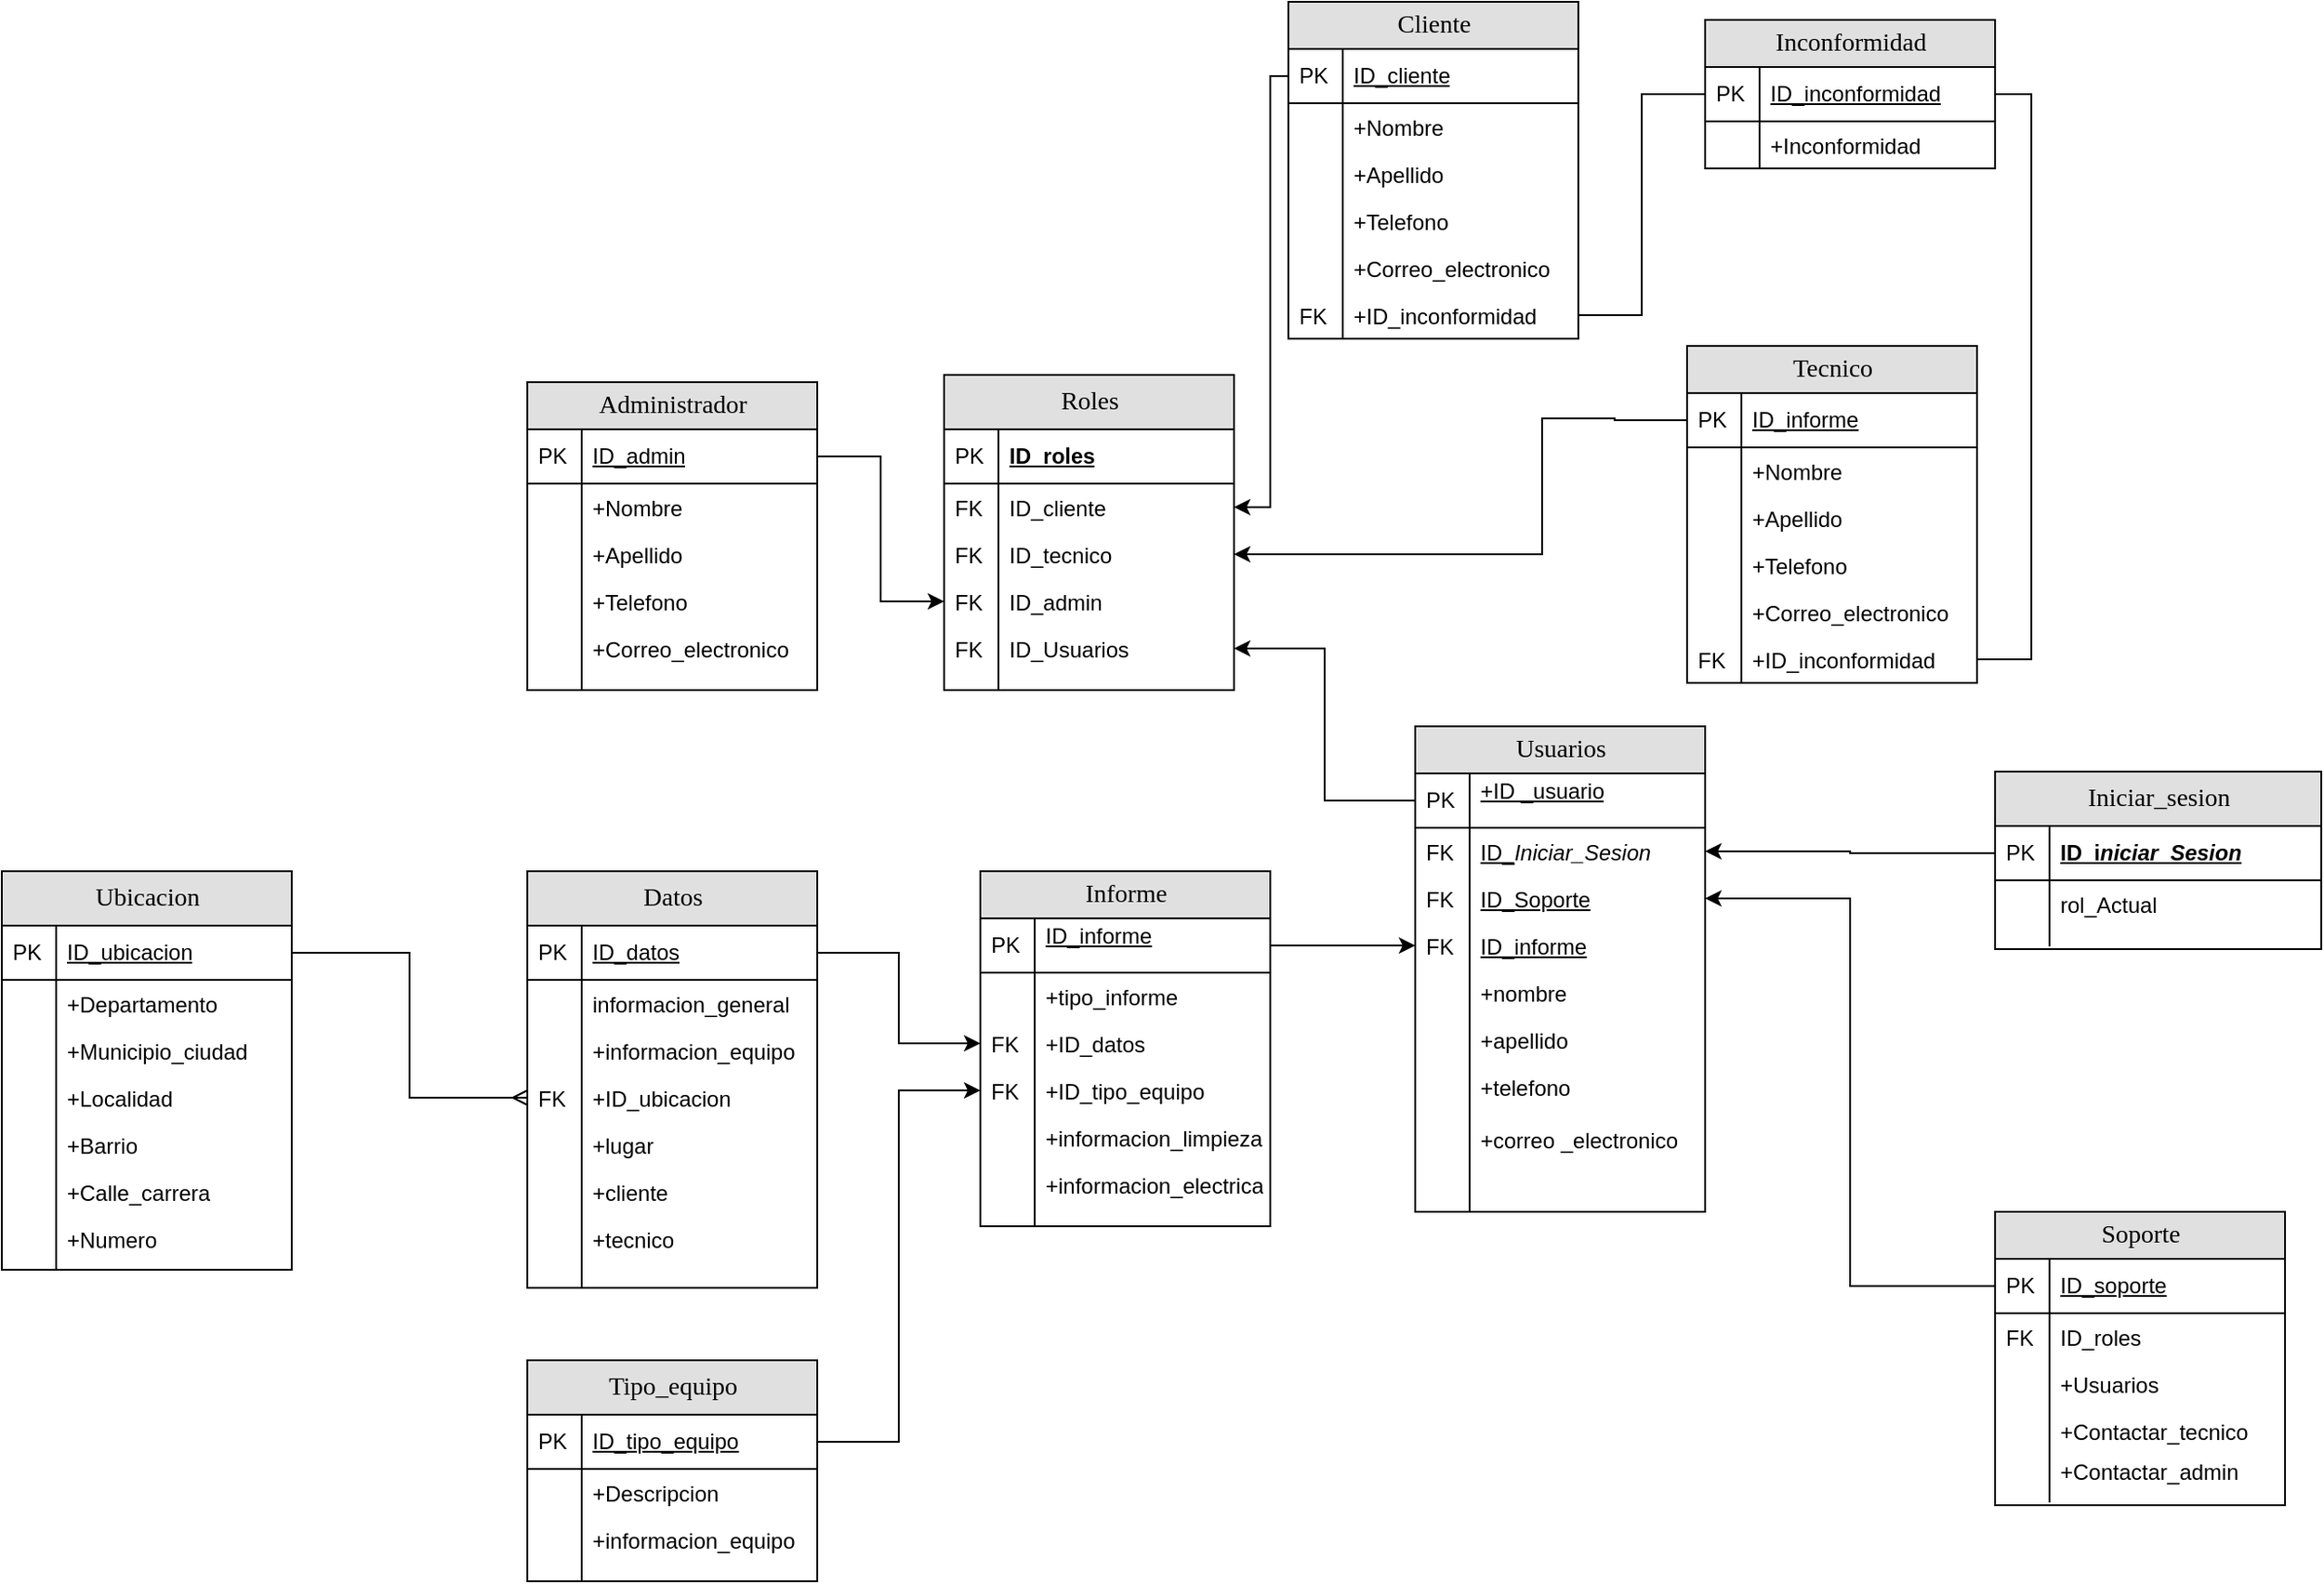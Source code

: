 <mxfile version="24.9.1">
  <diagram name="Page-1" id="e56a1550-8fbb-45ad-956c-1786394a9013">
    <mxGraphModel dx="2787" dy="1758" grid="1" gridSize="10" guides="1" tooltips="1" connect="1" arrows="1" fold="1" page="1" pageScale="1" pageWidth="1100" pageHeight="850" background="none" math="0" shadow="0">
      <root>
        <mxCell id="0" />
        <mxCell id="1" parent="0" />
        <mxCell id="2e49270ec7c68f3f-19" value="Roles" style="swimlane;html=1;fontStyle=0;childLayout=stackLayout;horizontal=1;startSize=30;fillColor=#e0e0e0;horizontalStack=0;resizeParent=1;resizeLast=0;collapsible=1;marginBottom=0;swimlaneFillColor=#ffffff;align=center;rounded=0;shadow=0;comic=0;labelBackgroundColor=none;strokeWidth=1;fontFamily=Verdana;fontSize=14" parent="1" vertex="1">
          <mxGeometry x="-530" y="-144" width="160" height="174" as="geometry" />
        </mxCell>
        <mxCell id="2e49270ec7c68f3f-20" value="ID_roles" style="shape=partialRectangle;top=0;left=0;right=0;bottom=1;html=1;align=left;verticalAlign=middle;fillColor=none;spacingLeft=34;spacingRight=4;whiteSpace=wrap;overflow=hidden;rotatable=0;points=[[0,0.5],[1,0.5]];portConstraint=eastwest;dropTarget=0;fontStyle=5;" parent="2e49270ec7c68f3f-19" vertex="1">
          <mxGeometry y="30" width="160" height="30" as="geometry" />
        </mxCell>
        <mxCell id="2e49270ec7c68f3f-21" value="PK" style="shape=partialRectangle;top=0;left=0;bottom=0;html=1;fillColor=none;align=left;verticalAlign=middle;spacingLeft=4;spacingRight=4;whiteSpace=wrap;overflow=hidden;rotatable=0;points=[];portConstraint=eastwest;part=1;" parent="2e49270ec7c68f3f-20" vertex="1" connectable="0">
          <mxGeometry width="30" height="30" as="geometry" />
        </mxCell>
        <mxCell id="2e49270ec7c68f3f-22" value="ID_cliente" style="shape=partialRectangle;top=0;left=0;right=0;bottom=0;html=1;align=left;verticalAlign=top;fillColor=none;spacingLeft=34;spacingRight=4;whiteSpace=wrap;overflow=hidden;rotatable=0;points=[[0,0.5],[1,0.5]];portConstraint=eastwest;dropTarget=0;" parent="2e49270ec7c68f3f-19" vertex="1">
          <mxGeometry y="60" width="160" height="26" as="geometry" />
        </mxCell>
        <mxCell id="2e49270ec7c68f3f-23" value="FK" style="shape=partialRectangle;top=0;left=0;bottom=0;html=1;fillColor=none;align=left;verticalAlign=top;spacingLeft=4;spacingRight=4;whiteSpace=wrap;overflow=hidden;rotatable=0;points=[];portConstraint=eastwest;part=1;" parent="2e49270ec7c68f3f-22" vertex="1" connectable="0">
          <mxGeometry width="30" height="26" as="geometry" />
        </mxCell>
        <mxCell id="2e49270ec7c68f3f-24" value="ID_tecnico" style="shape=partialRectangle;top=0;left=0;right=0;bottom=0;html=1;align=left;verticalAlign=top;fillColor=none;spacingLeft=34;spacingRight=4;whiteSpace=wrap;overflow=hidden;rotatable=0;points=[[0,0.5],[1,0.5]];portConstraint=eastwest;dropTarget=0;" parent="2e49270ec7c68f3f-19" vertex="1">
          <mxGeometry y="86" width="160" height="26" as="geometry" />
        </mxCell>
        <mxCell id="2e49270ec7c68f3f-25" value="FK" style="shape=partialRectangle;top=0;left=0;bottom=0;html=1;fillColor=none;align=left;verticalAlign=top;spacingLeft=4;spacingRight=4;whiteSpace=wrap;overflow=hidden;rotatable=0;points=[];portConstraint=eastwest;part=1;" parent="2e49270ec7c68f3f-24" vertex="1" connectable="0">
          <mxGeometry width="30" height="26" as="geometry" />
        </mxCell>
        <mxCell id="2e49270ec7c68f3f-26" value="ID_admin" style="shape=partialRectangle;top=0;left=0;right=0;bottom=0;html=1;align=left;verticalAlign=top;fillColor=none;spacingLeft=34;spacingRight=4;whiteSpace=wrap;overflow=hidden;rotatable=0;points=[[0,0.5],[1,0.5]];portConstraint=eastwest;dropTarget=0;" parent="2e49270ec7c68f3f-19" vertex="1">
          <mxGeometry y="112" width="160" height="26" as="geometry" />
        </mxCell>
        <mxCell id="2e49270ec7c68f3f-27" value="FK" style="shape=partialRectangle;top=0;left=0;bottom=0;html=1;fillColor=none;align=left;verticalAlign=top;spacingLeft=4;spacingRight=4;whiteSpace=wrap;overflow=hidden;rotatable=0;points=[];portConstraint=eastwest;part=1;" parent="2e49270ec7c68f3f-26" vertex="1" connectable="0">
          <mxGeometry width="30" height="26" as="geometry" />
        </mxCell>
        <mxCell id="3rJ6d0Um_e3zVgP1eXMT-92" value="ID_Usuarios" style="shape=partialRectangle;top=0;left=0;right=0;bottom=0;html=1;align=left;verticalAlign=top;fillColor=none;spacingLeft=34;spacingRight=4;whiteSpace=wrap;overflow=hidden;rotatable=0;points=[[0,0.5],[1,0.5]];portConstraint=eastwest;dropTarget=0;" parent="2e49270ec7c68f3f-19" vertex="1">
          <mxGeometry y="138" width="160" height="26" as="geometry" />
        </mxCell>
        <mxCell id="3rJ6d0Um_e3zVgP1eXMT-93" value="FK" style="shape=partialRectangle;top=0;left=0;bottom=0;html=1;fillColor=none;align=left;verticalAlign=top;spacingLeft=4;spacingRight=4;whiteSpace=wrap;overflow=hidden;rotatable=0;points=[];portConstraint=eastwest;part=1;" parent="3rJ6d0Um_e3zVgP1eXMT-92" connectable="0" vertex="1">
          <mxGeometry width="30" height="26" as="geometry" />
        </mxCell>
        <mxCell id="2e49270ec7c68f3f-28" value="" style="shape=partialRectangle;top=0;left=0;right=0;bottom=0;html=1;align=left;verticalAlign=top;fillColor=none;spacingLeft=34;spacingRight=4;whiteSpace=wrap;overflow=hidden;rotatable=0;points=[[0,0.5],[1,0.5]];portConstraint=eastwest;dropTarget=0;" parent="2e49270ec7c68f3f-19" vertex="1">
          <mxGeometry y="164" width="160" height="10" as="geometry" />
        </mxCell>
        <mxCell id="2e49270ec7c68f3f-29" value="" style="shape=partialRectangle;top=0;left=0;bottom=0;html=1;fillColor=none;align=left;verticalAlign=top;spacingLeft=4;spacingRight=4;whiteSpace=wrap;overflow=hidden;rotatable=0;points=[];portConstraint=eastwest;part=1;" parent="2e49270ec7c68f3f-28" vertex="1" connectable="0">
          <mxGeometry width="30" height="10" as="geometry" />
        </mxCell>
        <mxCell id="2e49270ec7c68f3f-80" value="Usuarios" style="swimlane;html=1;fontStyle=0;childLayout=stackLayout;horizontal=1;startSize=26;fillColor=#e0e0e0;horizontalStack=0;resizeParent=1;resizeLast=0;collapsible=1;marginBottom=0;swimlaneFillColor=#ffffff;align=center;rounded=0;shadow=0;comic=0;labelBackgroundColor=none;strokeWidth=1;fontFamily=Verdana;fontSize=14" parent="1" vertex="1">
          <mxGeometry x="-270" y="50" width="160" height="268" as="geometry" />
        </mxCell>
        <mxCell id="2e49270ec7c68f3f-81" value="&lt;span style=&quot;font-weight: 400; text-align: center; text-wrap-mode: nowrap;&quot;&gt;+ID _usuario&lt;/span&gt;&lt;div&gt;&lt;span style=&quot;font-weight: 400; text-align: center; text-wrap-mode: nowrap;&quot;&gt;&lt;br&gt;&lt;/span&gt;&lt;/div&gt;" style="shape=partialRectangle;top=0;left=0;right=0;bottom=1;html=1;align=left;verticalAlign=middle;fillColor=none;spacingLeft=34;spacingRight=4;whiteSpace=wrap;overflow=hidden;rotatable=0;points=[[0,0.5],[1,0.5]];portConstraint=eastwest;dropTarget=0;fontStyle=5;" parent="2e49270ec7c68f3f-80" vertex="1">
          <mxGeometry y="26" width="160" height="30" as="geometry" />
        </mxCell>
        <mxCell id="2e49270ec7c68f3f-82" value="PK" style="shape=partialRectangle;top=0;left=0;bottom=0;html=1;fillColor=none;align=left;verticalAlign=middle;spacingLeft=4;spacingRight=4;whiteSpace=wrap;overflow=hidden;rotatable=0;points=[];portConstraint=eastwest;part=1;" parent="2e49270ec7c68f3f-81" vertex="1" connectable="0">
          <mxGeometry width="30" height="30" as="geometry" />
        </mxCell>
        <mxCell id="3rJ6d0Um_e3zVgP1eXMT-101" value="&lt;span style=&quot;text-decoration-line: underline;&quot;&gt;ID_&lt;/span&gt;&lt;i style=&quot;background-color: initial;&quot;&gt;Iniciar_Sesion&lt;/i&gt;" style="shape=partialRectangle;top=0;left=0;right=0;bottom=0;html=1;align=left;verticalAlign=top;fillColor=none;spacingLeft=34;spacingRight=4;whiteSpace=wrap;overflow=hidden;rotatable=0;points=[[0,0.5],[1,0.5]];portConstraint=eastwest;dropTarget=0;" parent="2e49270ec7c68f3f-80" vertex="1">
          <mxGeometry y="56" width="160" height="26" as="geometry" />
        </mxCell>
        <mxCell id="3rJ6d0Um_e3zVgP1eXMT-102" value="FK" style="shape=partialRectangle;top=0;left=0;bottom=0;html=1;fillColor=none;align=left;verticalAlign=top;spacingLeft=4;spacingRight=4;whiteSpace=wrap;overflow=hidden;rotatable=0;points=[];portConstraint=eastwest;part=1;" parent="3rJ6d0Um_e3zVgP1eXMT-101" connectable="0" vertex="1">
          <mxGeometry width="30" height="26" as="geometry" />
        </mxCell>
        <mxCell id="2e49270ec7c68f3f-83" value="&lt;span style=&quot;text-align: center; text-wrap-mode: nowrap; text-decoration-line: underline;&quot;&gt;ID_Soporte&lt;/span&gt;" style="shape=partialRectangle;top=0;left=0;right=0;bottom=0;html=1;align=left;verticalAlign=top;fillColor=none;spacingLeft=34;spacingRight=4;whiteSpace=wrap;overflow=hidden;rotatable=0;points=[[0,0.5],[1,0.5]];portConstraint=eastwest;dropTarget=0;" parent="2e49270ec7c68f3f-80" vertex="1">
          <mxGeometry y="82" width="160" height="26" as="geometry" />
        </mxCell>
        <mxCell id="2e49270ec7c68f3f-84" value="FK" style="shape=partialRectangle;top=0;left=0;bottom=0;html=1;fillColor=none;align=left;verticalAlign=top;spacingLeft=4;spacingRight=4;whiteSpace=wrap;overflow=hidden;rotatable=0;points=[];portConstraint=eastwest;part=1;" parent="2e49270ec7c68f3f-83" vertex="1" connectable="0">
          <mxGeometry width="30" height="26" as="geometry" />
        </mxCell>
        <mxCell id="3rJ6d0Um_e3zVgP1eXMT-129" value="&lt;span style=&quot;text-align: center; text-wrap-mode: nowrap; text-decoration-line: underline;&quot;&gt;ID_informe&lt;/span&gt;" style="shape=partialRectangle;top=0;left=0;right=0;bottom=0;html=1;align=left;verticalAlign=top;fillColor=none;spacingLeft=34;spacingRight=4;whiteSpace=wrap;overflow=hidden;rotatable=0;points=[[0,0.5],[1,0.5]];portConstraint=eastwest;dropTarget=0;" parent="2e49270ec7c68f3f-80" vertex="1">
          <mxGeometry y="108" width="160" height="26" as="geometry" />
        </mxCell>
        <mxCell id="3rJ6d0Um_e3zVgP1eXMT-130" value="FK" style="shape=partialRectangle;top=0;left=0;bottom=0;html=1;fillColor=none;align=left;verticalAlign=top;spacingLeft=4;spacingRight=4;whiteSpace=wrap;overflow=hidden;rotatable=0;points=[];portConstraint=eastwest;part=1;" parent="3rJ6d0Um_e3zVgP1eXMT-129" connectable="0" vertex="1">
          <mxGeometry width="30" height="26" as="geometry" />
        </mxCell>
        <mxCell id="3rJ6d0Um_e3zVgP1eXMT-99" value="&lt;span style=&quot;text-align: center; text-wrap-mode: nowrap;&quot;&gt;+nombre&lt;/span&gt;" style="shape=partialRectangle;top=0;left=0;right=0;bottom=0;html=1;align=left;verticalAlign=top;fillColor=none;spacingLeft=34;spacingRight=4;whiteSpace=wrap;overflow=hidden;rotatable=0;points=[[0,0.5],[1,0.5]];portConstraint=eastwest;dropTarget=0;" parent="2e49270ec7c68f3f-80" vertex="1">
          <mxGeometry y="134" width="160" height="26" as="geometry" />
        </mxCell>
        <mxCell id="3rJ6d0Um_e3zVgP1eXMT-100" value="" style="shape=partialRectangle;top=0;left=0;bottom=0;html=1;fillColor=none;align=left;verticalAlign=top;spacingLeft=4;spacingRight=4;whiteSpace=wrap;overflow=hidden;rotatable=0;points=[];portConstraint=eastwest;part=1;" parent="3rJ6d0Um_e3zVgP1eXMT-99" connectable="0" vertex="1">
          <mxGeometry width="30" height="26" as="geometry" />
        </mxCell>
        <mxCell id="2e49270ec7c68f3f-85" value="+apellido" style="shape=partialRectangle;top=0;left=0;right=0;bottom=0;html=1;align=left;verticalAlign=top;fillColor=none;spacingLeft=34;spacingRight=4;whiteSpace=wrap;overflow=hidden;rotatable=0;points=[[0,0.5],[1,0.5]];portConstraint=eastwest;dropTarget=0;" parent="2e49270ec7c68f3f-80" vertex="1">
          <mxGeometry y="160" width="160" height="26" as="geometry" />
        </mxCell>
        <mxCell id="2e49270ec7c68f3f-86" value="" style="shape=partialRectangle;top=0;left=0;bottom=0;html=1;fillColor=none;align=left;verticalAlign=top;spacingLeft=4;spacingRight=4;whiteSpace=wrap;overflow=hidden;rotatable=0;points=[];portConstraint=eastwest;part=1;" parent="2e49270ec7c68f3f-85" vertex="1" connectable="0">
          <mxGeometry width="30" height="26" as="geometry" />
        </mxCell>
        <mxCell id="2e49270ec7c68f3f-87" value="+telefono&lt;div&gt;&lt;br&gt;&lt;div&gt;+correo _electronico&lt;/div&gt;&lt;/div&gt;" style="shape=partialRectangle;top=0;left=0;right=0;bottom=0;html=1;align=left;verticalAlign=top;fillColor=none;spacingLeft=34;spacingRight=4;whiteSpace=wrap;overflow=hidden;rotatable=0;points=[[0,0.5],[1,0.5]];portConstraint=eastwest;dropTarget=0;" parent="2e49270ec7c68f3f-80" vertex="1">
          <mxGeometry y="186" width="160" height="72" as="geometry" />
        </mxCell>
        <mxCell id="2e49270ec7c68f3f-88" value="" style="shape=partialRectangle;top=0;left=0;bottom=0;html=1;fillColor=none;align=left;verticalAlign=top;spacingLeft=4;spacingRight=4;whiteSpace=wrap;overflow=hidden;rotatable=0;points=[];portConstraint=eastwest;part=1;" parent="2e49270ec7c68f3f-87" vertex="1" connectable="0">
          <mxGeometry width="30" height="72" as="geometry" />
        </mxCell>
        <mxCell id="2e49270ec7c68f3f-89" value="" style="shape=partialRectangle;top=0;left=0;right=0;bottom=0;html=1;align=left;verticalAlign=top;fillColor=none;spacingLeft=34;spacingRight=4;whiteSpace=wrap;overflow=hidden;rotatable=0;points=[[0,0.5],[1,0.5]];portConstraint=eastwest;dropTarget=0;" parent="2e49270ec7c68f3f-80" vertex="1">
          <mxGeometry y="258" width="160" height="10" as="geometry" />
        </mxCell>
        <mxCell id="2e49270ec7c68f3f-90" value="" style="shape=partialRectangle;top=0;left=0;bottom=0;html=1;fillColor=none;align=left;verticalAlign=top;spacingLeft=4;spacingRight=4;whiteSpace=wrap;overflow=hidden;rotatable=0;points=[];portConstraint=eastwest;part=1;" parent="2e49270ec7c68f3f-89" vertex="1" connectable="0">
          <mxGeometry width="30" height="10" as="geometry" />
        </mxCell>
        <mxCell id="4JsmEMZr_gFzECtk1Gia-3" value="Administrador" style="swimlane;html=1;fontStyle=0;childLayout=stackLayout;horizontal=1;startSize=26;fillColor=#e0e0e0;horizontalStack=0;resizeParent=1;resizeLast=0;collapsible=1;marginBottom=0;swimlaneFillColor=#ffffff;align=center;rounded=0;shadow=0;comic=0;labelBackgroundColor=none;strokeWidth=1;fontFamily=Verdana;fontSize=14" parent="1" vertex="1">
          <mxGeometry x="-760" y="-140" width="160" height="170" as="geometry" />
        </mxCell>
        <mxCell id="4JsmEMZr_gFzECtk1Gia-4" value="&lt;span style=&quot;font-weight: 400; text-align: center; text-wrap-mode: nowrap;&quot;&gt;ID_admin&lt;/span&gt;" style="shape=partialRectangle;top=0;left=0;right=0;bottom=1;html=1;align=left;verticalAlign=middle;fillColor=none;spacingLeft=34;spacingRight=4;whiteSpace=wrap;overflow=hidden;rotatable=0;points=[[0,0.5],[1,0.5]];portConstraint=eastwest;dropTarget=0;fontStyle=5;" parent="4JsmEMZr_gFzECtk1Gia-3" vertex="1">
          <mxGeometry y="26" width="160" height="30" as="geometry" />
        </mxCell>
        <mxCell id="4JsmEMZr_gFzECtk1Gia-5" value="PK" style="shape=partialRectangle;top=0;left=0;bottom=0;html=1;fillColor=none;align=left;verticalAlign=middle;spacingLeft=4;spacingRight=4;whiteSpace=wrap;overflow=hidden;rotatable=0;points=[];portConstraint=eastwest;part=1;" parent="4JsmEMZr_gFzECtk1Gia-4" connectable="0" vertex="1">
          <mxGeometry width="30" height="30" as="geometry" />
        </mxCell>
        <mxCell id="4JsmEMZr_gFzECtk1Gia-8" value="&lt;div style=&quot;text-align: center; text-wrap-mode: nowrap;&quot;&gt;+Nombre&lt;/div&gt;&lt;div&gt;&lt;br&gt;&lt;/div&gt;" style="shape=partialRectangle;top=0;left=0;right=0;bottom=0;html=1;align=left;verticalAlign=top;fillColor=none;spacingLeft=34;spacingRight=4;whiteSpace=wrap;overflow=hidden;rotatable=0;points=[[0,0.5],[1,0.5]];portConstraint=eastwest;dropTarget=0;" parent="4JsmEMZr_gFzECtk1Gia-3" vertex="1">
          <mxGeometry y="56" width="160" height="26" as="geometry" />
        </mxCell>
        <mxCell id="4JsmEMZr_gFzECtk1Gia-9" value="" style="shape=partialRectangle;top=0;left=0;bottom=0;html=1;fillColor=none;align=left;verticalAlign=top;spacingLeft=4;spacingRight=4;whiteSpace=wrap;overflow=hidden;rotatable=0;points=[];portConstraint=eastwest;part=1;" parent="4JsmEMZr_gFzECtk1Gia-8" connectable="0" vertex="1">
          <mxGeometry width="30" height="26" as="geometry" />
        </mxCell>
        <mxCell id="4JsmEMZr_gFzECtk1Gia-10" value="&lt;div style=&quot;text-align: center; text-wrap-mode: nowrap;&quot;&gt;&lt;span style=&quot;background-color: initial;&quot;&gt;+Apellido&amp;nbsp;&lt;/span&gt;&lt;/div&gt;&lt;div&gt;&lt;span style=&quot;background-color: initial;&quot;&gt;&lt;br&gt;&lt;/span&gt;&lt;/div&gt;" style="shape=partialRectangle;top=0;left=0;right=0;bottom=0;html=1;align=left;verticalAlign=top;fillColor=none;spacingLeft=34;spacingRight=4;whiteSpace=wrap;overflow=hidden;rotatable=0;points=[[0,0.5],[1,0.5]];portConstraint=eastwest;dropTarget=0;" parent="4JsmEMZr_gFzECtk1Gia-3" vertex="1">
          <mxGeometry y="82" width="160" height="26" as="geometry" />
        </mxCell>
        <mxCell id="4JsmEMZr_gFzECtk1Gia-11" value="" style="shape=partialRectangle;top=0;left=0;bottom=0;html=1;fillColor=none;align=left;verticalAlign=top;spacingLeft=4;spacingRight=4;whiteSpace=wrap;overflow=hidden;rotatable=0;points=[];portConstraint=eastwest;part=1;" parent="4JsmEMZr_gFzECtk1Gia-10" connectable="0" vertex="1">
          <mxGeometry width="30" height="26" as="geometry" />
        </mxCell>
        <mxCell id="4JsmEMZr_gFzECtk1Gia-28" value="&lt;div style=&quot;text-align: center; text-wrap-mode: nowrap;&quot;&gt;+Telefono&lt;/div&gt;" style="shape=partialRectangle;top=0;left=0;right=0;bottom=0;html=1;align=left;verticalAlign=top;fillColor=none;spacingLeft=34;spacingRight=4;whiteSpace=wrap;overflow=hidden;rotatable=0;points=[[0,0.5],[1,0.5]];portConstraint=eastwest;dropTarget=0;" parent="4JsmEMZr_gFzECtk1Gia-3" vertex="1">
          <mxGeometry y="108" width="160" height="26" as="geometry" />
        </mxCell>
        <mxCell id="4JsmEMZr_gFzECtk1Gia-29" value="" style="shape=partialRectangle;top=0;left=0;bottom=0;html=1;fillColor=none;align=left;verticalAlign=top;spacingLeft=4;spacingRight=4;whiteSpace=wrap;overflow=hidden;rotatable=0;points=[];portConstraint=eastwest;part=1;" parent="4JsmEMZr_gFzECtk1Gia-28" connectable="0" vertex="1">
          <mxGeometry width="30" height="26" as="geometry" />
        </mxCell>
        <mxCell id="4JsmEMZr_gFzECtk1Gia-30" value="&lt;div style=&quot;text-align: center; text-wrap-mode: nowrap;&quot;&gt;+Correo_electronico&lt;/div&gt;" style="shape=partialRectangle;top=0;left=0;right=0;bottom=0;html=1;align=left;verticalAlign=top;fillColor=none;spacingLeft=34;spacingRight=4;whiteSpace=wrap;overflow=hidden;rotatable=0;points=[[0,0.5],[1,0.5]];portConstraint=eastwest;dropTarget=0;" parent="4JsmEMZr_gFzECtk1Gia-3" vertex="1">
          <mxGeometry y="134" width="160" height="26" as="geometry" />
        </mxCell>
        <mxCell id="4JsmEMZr_gFzECtk1Gia-31" value="" style="shape=partialRectangle;top=0;left=0;bottom=0;html=1;fillColor=none;align=left;verticalAlign=top;spacingLeft=4;spacingRight=4;whiteSpace=wrap;overflow=hidden;rotatable=0;points=[];portConstraint=eastwest;part=1;" parent="4JsmEMZr_gFzECtk1Gia-30" connectable="0" vertex="1">
          <mxGeometry width="30" height="26" as="geometry" />
        </mxCell>
        <mxCell id="4JsmEMZr_gFzECtk1Gia-12" value="" style="shape=partialRectangle;top=0;left=0;right=0;bottom=0;html=1;align=left;verticalAlign=top;fillColor=none;spacingLeft=34;spacingRight=4;whiteSpace=wrap;overflow=hidden;rotatable=0;points=[[0,0.5],[1,0.5]];portConstraint=eastwest;dropTarget=0;" parent="4JsmEMZr_gFzECtk1Gia-3" vertex="1">
          <mxGeometry y="160" width="160" height="10" as="geometry" />
        </mxCell>
        <mxCell id="4JsmEMZr_gFzECtk1Gia-13" value="" style="shape=partialRectangle;top=0;left=0;bottom=0;html=1;fillColor=none;align=left;verticalAlign=top;spacingLeft=4;spacingRight=4;whiteSpace=wrap;overflow=hidden;rotatable=0;points=[];portConstraint=eastwest;part=1;" parent="4JsmEMZr_gFzECtk1Gia-12" connectable="0" vertex="1">
          <mxGeometry width="30" height="10" as="geometry" />
        </mxCell>
        <mxCell id="4JsmEMZr_gFzECtk1Gia-16" value="Informe" style="swimlane;html=1;fontStyle=0;childLayout=stackLayout;horizontal=1;startSize=26;fillColor=#e0e0e0;horizontalStack=0;resizeParent=1;resizeLast=0;collapsible=1;marginBottom=0;swimlaneFillColor=#ffffff;align=center;rounded=0;shadow=0;comic=0;labelBackgroundColor=none;strokeWidth=1;fontFamily=Verdana;fontSize=14" parent="1" vertex="1">
          <mxGeometry x="-510" y="130" width="160" height="196" as="geometry" />
        </mxCell>
        <mxCell id="4JsmEMZr_gFzECtk1Gia-17" value="&lt;div style=&quot;font-weight: 400;&quot;&gt;ID_informe&lt;/div&gt;&lt;div&gt;&lt;br&gt;&lt;/div&gt;" style="shape=partialRectangle;top=0;left=0;right=0;bottom=1;html=1;align=left;verticalAlign=middle;fillColor=none;spacingLeft=34;spacingRight=4;whiteSpace=wrap;overflow=hidden;rotatable=0;points=[[0,0.5],[1,0.5]];portConstraint=eastwest;dropTarget=0;fontStyle=5;" parent="4JsmEMZr_gFzECtk1Gia-16" vertex="1">
          <mxGeometry y="26" width="160" height="30" as="geometry" />
        </mxCell>
        <mxCell id="4JsmEMZr_gFzECtk1Gia-18" value="PK" style="shape=partialRectangle;top=0;left=0;bottom=0;html=1;fillColor=none;align=left;verticalAlign=middle;spacingLeft=4;spacingRight=4;whiteSpace=wrap;overflow=hidden;rotatable=0;points=[];portConstraint=eastwest;part=1;" parent="4JsmEMZr_gFzECtk1Gia-17" connectable="0" vertex="1">
          <mxGeometry width="30" height="30" as="geometry" />
        </mxCell>
        <mxCell id="4JsmEMZr_gFzECtk1Gia-19" value="&lt;div&gt;+tipo_informe&lt;/div&gt;&lt;div&gt;&lt;br&gt;&lt;/div&gt;" style="shape=partialRectangle;top=0;left=0;right=0;bottom=0;html=1;align=left;verticalAlign=top;fillColor=none;spacingLeft=34;spacingRight=4;whiteSpace=wrap;overflow=hidden;rotatable=0;points=[[0,0.5],[1,0.5]];portConstraint=eastwest;dropTarget=0;" parent="4JsmEMZr_gFzECtk1Gia-16" vertex="1">
          <mxGeometry y="56" width="160" height="26" as="geometry" />
        </mxCell>
        <mxCell id="4JsmEMZr_gFzECtk1Gia-20" value="" style="shape=partialRectangle;top=0;left=0;bottom=0;html=1;fillColor=none;align=left;verticalAlign=top;spacingLeft=4;spacingRight=4;whiteSpace=wrap;overflow=hidden;rotatable=0;points=[];portConstraint=eastwest;part=1;" parent="4JsmEMZr_gFzECtk1Gia-19" connectable="0" vertex="1">
          <mxGeometry width="30" height="26" as="geometry" />
        </mxCell>
        <mxCell id="4JsmEMZr_gFzECtk1Gia-21" value="&lt;div&gt;+ID_datos&lt;/div&gt;&lt;div&gt;&lt;br&gt;&lt;/div&gt;&lt;div&gt;&lt;/div&gt;" style="shape=partialRectangle;top=0;left=0;right=0;bottom=0;html=1;align=left;verticalAlign=top;fillColor=none;spacingLeft=34;spacingRight=4;whiteSpace=wrap;overflow=hidden;rotatable=0;points=[[0,0.5],[1,0.5]];portConstraint=eastwest;dropTarget=0;" parent="4JsmEMZr_gFzECtk1Gia-16" vertex="1">
          <mxGeometry y="82" width="160" height="26" as="geometry" />
        </mxCell>
        <mxCell id="4JsmEMZr_gFzECtk1Gia-22" value="FK" style="shape=partialRectangle;top=0;left=0;bottom=0;html=1;fillColor=none;align=left;verticalAlign=top;spacingLeft=4;spacingRight=4;whiteSpace=wrap;overflow=hidden;rotatable=0;points=[];portConstraint=eastwest;part=1;" parent="4JsmEMZr_gFzECtk1Gia-21" connectable="0" vertex="1">
          <mxGeometry width="30" height="26" as="geometry" />
        </mxCell>
        <mxCell id="4JsmEMZr_gFzECtk1Gia-23" value="&lt;div&gt;+ID_tipo_equipo&lt;/div&gt;&lt;div&gt;&lt;br&gt;&lt;/div&gt;" style="shape=partialRectangle;top=0;left=0;right=0;bottom=0;html=1;align=left;verticalAlign=top;fillColor=none;spacingLeft=34;spacingRight=4;whiteSpace=wrap;overflow=hidden;rotatable=0;points=[[0,0.5],[1,0.5]];portConstraint=eastwest;dropTarget=0;" parent="4JsmEMZr_gFzECtk1Gia-16" vertex="1">
          <mxGeometry y="108" width="160" height="26" as="geometry" />
        </mxCell>
        <mxCell id="4JsmEMZr_gFzECtk1Gia-24" value="FK" style="shape=partialRectangle;top=0;left=0;bottom=0;html=1;fillColor=none;align=left;verticalAlign=top;spacingLeft=4;spacingRight=4;whiteSpace=wrap;overflow=hidden;rotatable=0;points=[];portConstraint=eastwest;part=1;" parent="4JsmEMZr_gFzECtk1Gia-23" connectable="0" vertex="1">
          <mxGeometry width="30" height="26" as="geometry" />
        </mxCell>
        <mxCell id="3rJ6d0Um_e3zVgP1eXMT-30" value="&lt;div&gt;+informacion_limpieza&amp;nbsp;&lt;/div&gt;&lt;div&gt;&lt;br&gt;&lt;/div&gt;" style="shape=partialRectangle;top=0;left=0;right=0;bottom=0;html=1;align=left;verticalAlign=top;fillColor=none;spacingLeft=34;spacingRight=4;whiteSpace=wrap;overflow=hidden;rotatable=0;points=[[0,0.5],[1,0.5]];portConstraint=eastwest;dropTarget=0;" parent="4JsmEMZr_gFzECtk1Gia-16" vertex="1">
          <mxGeometry y="134" width="160" height="26" as="geometry" />
        </mxCell>
        <mxCell id="3rJ6d0Um_e3zVgP1eXMT-31" value="" style="shape=partialRectangle;top=0;left=0;bottom=0;html=1;fillColor=none;align=left;verticalAlign=top;spacingLeft=4;spacingRight=4;whiteSpace=wrap;overflow=hidden;rotatable=0;points=[];portConstraint=eastwest;part=1;" parent="3rJ6d0Um_e3zVgP1eXMT-30" connectable="0" vertex="1">
          <mxGeometry width="30" height="26" as="geometry" />
        </mxCell>
        <mxCell id="3rJ6d0Um_e3zVgP1eXMT-32" value="&lt;div&gt;+informacion_electrica&lt;/div&gt;" style="shape=partialRectangle;top=0;left=0;right=0;bottom=0;html=1;align=left;verticalAlign=top;fillColor=none;spacingLeft=34;spacingRight=4;whiteSpace=wrap;overflow=hidden;rotatable=0;points=[[0,0.5],[1,0.5]];portConstraint=eastwest;dropTarget=0;" parent="4JsmEMZr_gFzECtk1Gia-16" vertex="1">
          <mxGeometry y="160" width="160" height="26" as="geometry" />
        </mxCell>
        <mxCell id="3rJ6d0Um_e3zVgP1eXMT-33" value="" style="shape=partialRectangle;top=0;left=0;bottom=0;html=1;fillColor=none;align=left;verticalAlign=top;spacingLeft=4;spacingRight=4;whiteSpace=wrap;overflow=hidden;rotatable=0;points=[];portConstraint=eastwest;part=1;" parent="3rJ6d0Um_e3zVgP1eXMT-32" connectable="0" vertex="1">
          <mxGeometry width="30" height="26" as="geometry" />
        </mxCell>
        <mxCell id="4JsmEMZr_gFzECtk1Gia-25" value="" style="shape=partialRectangle;top=0;left=0;right=0;bottom=0;html=1;align=left;verticalAlign=top;fillColor=none;spacingLeft=34;spacingRight=4;whiteSpace=wrap;overflow=hidden;rotatable=0;points=[[0,0.5],[1,0.5]];portConstraint=eastwest;dropTarget=0;" parent="4JsmEMZr_gFzECtk1Gia-16" vertex="1">
          <mxGeometry y="186" width="160" height="10" as="geometry" />
        </mxCell>
        <mxCell id="4JsmEMZr_gFzECtk1Gia-26" value="" style="shape=partialRectangle;top=0;left=0;bottom=0;html=1;fillColor=none;align=left;verticalAlign=top;spacingLeft=4;spacingRight=4;whiteSpace=wrap;overflow=hidden;rotatable=0;points=[];portConstraint=eastwest;part=1;" parent="4JsmEMZr_gFzECtk1Gia-25" connectable="0" vertex="1">
          <mxGeometry width="30" height="10" as="geometry" />
        </mxCell>
        <mxCell id="3rJ6d0Um_e3zVgP1eXMT-10" value="Cliente" style="swimlane;html=1;fontStyle=0;childLayout=stackLayout;horizontal=1;startSize=26;fillColor=#e0e0e0;horizontalStack=0;resizeParent=1;resizeLast=0;collapsible=1;marginBottom=0;swimlaneFillColor=#ffffff;align=center;rounded=0;shadow=0;comic=0;labelBackgroundColor=none;strokeWidth=1;fontFamily=Verdana;fontSize=14" parent="1" vertex="1">
          <mxGeometry x="-340" y="-350" width="160" height="186" as="geometry" />
        </mxCell>
        <mxCell id="3rJ6d0Um_e3zVgP1eXMT-11" value="&lt;span style=&quot;font-weight: 400; text-align: center; text-wrap-mode: nowrap;&quot;&gt;ID_cliente&lt;/span&gt;" style="shape=partialRectangle;top=0;left=0;right=0;bottom=1;html=1;align=left;verticalAlign=middle;fillColor=none;spacingLeft=34;spacingRight=4;whiteSpace=wrap;overflow=hidden;rotatable=0;points=[[0,0.5],[1,0.5]];portConstraint=eastwest;dropTarget=0;fontStyle=5;" parent="3rJ6d0Um_e3zVgP1eXMT-10" vertex="1">
          <mxGeometry y="26" width="160" height="30" as="geometry" />
        </mxCell>
        <mxCell id="3rJ6d0Um_e3zVgP1eXMT-12" value="PK" style="shape=partialRectangle;top=0;left=0;bottom=0;html=1;fillColor=none;align=left;verticalAlign=middle;spacingLeft=4;spacingRight=4;whiteSpace=wrap;overflow=hidden;rotatable=0;points=[];portConstraint=eastwest;part=1;" parent="3rJ6d0Um_e3zVgP1eXMT-11" connectable="0" vertex="1">
          <mxGeometry width="30" height="30" as="geometry" />
        </mxCell>
        <mxCell id="3rJ6d0Um_e3zVgP1eXMT-13" value="&lt;div style=&quot;text-align: center; text-wrap-mode: nowrap;&quot;&gt;+Nombre&lt;/div&gt;&lt;div&gt;&lt;br&gt;&lt;/div&gt;" style="shape=partialRectangle;top=0;left=0;right=0;bottom=0;html=1;align=left;verticalAlign=top;fillColor=none;spacingLeft=34;spacingRight=4;whiteSpace=wrap;overflow=hidden;rotatable=0;points=[[0,0.5],[1,0.5]];portConstraint=eastwest;dropTarget=0;" parent="3rJ6d0Um_e3zVgP1eXMT-10" vertex="1">
          <mxGeometry y="56" width="160" height="26" as="geometry" />
        </mxCell>
        <mxCell id="3rJ6d0Um_e3zVgP1eXMT-14" value="" style="shape=partialRectangle;top=0;left=0;bottom=0;html=1;fillColor=none;align=left;verticalAlign=top;spacingLeft=4;spacingRight=4;whiteSpace=wrap;overflow=hidden;rotatable=0;points=[];portConstraint=eastwest;part=1;" parent="3rJ6d0Um_e3zVgP1eXMT-13" connectable="0" vertex="1">
          <mxGeometry width="30" height="26" as="geometry" />
        </mxCell>
        <mxCell id="3rJ6d0Um_e3zVgP1eXMT-15" value="&lt;span style=&quot;text-align: center; text-wrap-mode: nowrap;&quot;&gt;+Apellido&lt;/span&gt;" style="shape=partialRectangle;top=0;left=0;right=0;bottom=0;html=1;align=left;verticalAlign=top;fillColor=none;spacingLeft=34;spacingRight=4;whiteSpace=wrap;overflow=hidden;rotatable=0;points=[[0,0.5],[1,0.5]];portConstraint=eastwest;dropTarget=0;" parent="3rJ6d0Um_e3zVgP1eXMT-10" vertex="1">
          <mxGeometry y="82" width="160" height="26" as="geometry" />
        </mxCell>
        <mxCell id="3rJ6d0Um_e3zVgP1eXMT-16" value="" style="shape=partialRectangle;top=0;left=0;bottom=0;html=1;fillColor=none;align=left;verticalAlign=top;spacingLeft=4;spacingRight=4;whiteSpace=wrap;overflow=hidden;rotatable=0;points=[];portConstraint=eastwest;part=1;" parent="3rJ6d0Um_e3zVgP1eXMT-15" connectable="0" vertex="1">
          <mxGeometry width="30" height="26" as="geometry" />
        </mxCell>
        <mxCell id="3rJ6d0Um_e3zVgP1eXMT-24" value="&lt;span style=&quot;text-align: center; text-wrap-mode: nowrap;&quot;&gt;+Telefono&lt;/span&gt;" style="shape=partialRectangle;top=0;left=0;right=0;bottom=0;html=1;align=left;verticalAlign=top;fillColor=none;spacingLeft=34;spacingRight=4;whiteSpace=wrap;overflow=hidden;rotatable=0;points=[[0,0.5],[1,0.5]];portConstraint=eastwest;dropTarget=0;" parent="3rJ6d0Um_e3zVgP1eXMT-10" vertex="1">
          <mxGeometry y="108" width="160" height="26" as="geometry" />
        </mxCell>
        <mxCell id="3rJ6d0Um_e3zVgP1eXMT-25" value="" style="shape=partialRectangle;top=0;left=0;bottom=0;html=1;fillColor=none;align=left;verticalAlign=top;spacingLeft=4;spacingRight=4;whiteSpace=wrap;overflow=hidden;rotatable=0;points=[];portConstraint=eastwest;part=1;" parent="3rJ6d0Um_e3zVgP1eXMT-24" connectable="0" vertex="1">
          <mxGeometry width="30" height="26" as="geometry" />
        </mxCell>
        <mxCell id="3rJ6d0Um_e3zVgP1eXMT-26" value="&lt;span style=&quot;text-align: center; text-wrap-mode: nowrap;&quot;&gt;+Correo_electronico&lt;/span&gt;" style="shape=partialRectangle;top=0;left=0;right=0;bottom=0;html=1;align=left;verticalAlign=top;fillColor=none;spacingLeft=34;spacingRight=4;whiteSpace=wrap;overflow=hidden;rotatable=0;points=[[0,0.5],[1,0.5]];portConstraint=eastwest;dropTarget=0;" parent="3rJ6d0Um_e3zVgP1eXMT-10" vertex="1">
          <mxGeometry y="134" width="160" height="26" as="geometry" />
        </mxCell>
        <mxCell id="3rJ6d0Um_e3zVgP1eXMT-27" value="" style="shape=partialRectangle;top=0;left=0;bottom=0;html=1;fillColor=none;align=left;verticalAlign=top;spacingLeft=4;spacingRight=4;whiteSpace=wrap;overflow=hidden;rotatable=0;points=[];portConstraint=eastwest;part=1;" parent="3rJ6d0Um_e3zVgP1eXMT-26" connectable="0" vertex="1">
          <mxGeometry width="30" height="26" as="geometry" />
        </mxCell>
        <mxCell id="DdstBGZ7aOFcU9XI_c05-60" value="&lt;span style=&quot;text-align: center; text-wrap-mode: nowrap;&quot;&gt;+ID_inconformidad&lt;/span&gt;" style="shape=partialRectangle;top=0;left=0;right=0;bottom=0;html=1;align=left;verticalAlign=top;fillColor=none;spacingLeft=34;spacingRight=4;whiteSpace=wrap;overflow=hidden;rotatable=0;points=[[0,0.5],[1,0.5]];portConstraint=eastwest;dropTarget=0;" vertex="1" parent="3rJ6d0Um_e3zVgP1eXMT-10">
          <mxGeometry y="160" width="160" height="26" as="geometry" />
        </mxCell>
        <mxCell id="DdstBGZ7aOFcU9XI_c05-61" value="FK" style="shape=partialRectangle;top=0;left=0;bottom=0;html=1;fillColor=none;align=left;verticalAlign=top;spacingLeft=4;spacingRight=4;whiteSpace=wrap;overflow=hidden;rotatable=0;points=[];portConstraint=eastwest;part=1;" connectable="0" vertex="1" parent="DdstBGZ7aOFcU9XI_c05-60">
          <mxGeometry width="30" height="26" as="geometry" />
        </mxCell>
        <mxCell id="3rJ6d0Um_e3zVgP1eXMT-95" style="edgeStyle=orthogonalEdgeStyle;rounded=0;orthogonalLoop=1;jettySize=auto;html=1;exitX=0;exitY=0.5;exitDx=0;exitDy=0;entryX=1;entryY=0.5;entryDx=0;entryDy=0;" parent="1" source="3rJ6d0Um_e3zVgP1eXMT-35" target="2e49270ec7c68f3f-24" edge="1">
          <mxGeometry relative="1" as="geometry">
            <Array as="points">
              <mxPoint x="-160" y="-119" />
              <mxPoint x="-160" y="-120" />
              <mxPoint x="-200" y="-120" />
              <mxPoint x="-200" y="-45" />
            </Array>
          </mxGeometry>
        </mxCell>
        <mxCell id="3rJ6d0Um_e3zVgP1eXMT-34" value="Tecnico" style="swimlane;html=1;fontStyle=0;childLayout=stackLayout;horizontal=1;startSize=26;fillColor=#e0e0e0;horizontalStack=0;resizeParent=1;resizeLast=0;collapsible=1;marginBottom=0;swimlaneFillColor=#ffffff;align=center;rounded=0;shadow=0;comic=0;labelBackgroundColor=none;strokeWidth=1;fontFamily=Verdana;fontSize=14" parent="1" vertex="1">
          <mxGeometry x="-120" y="-160" width="160" height="186" as="geometry" />
        </mxCell>
        <mxCell id="3rJ6d0Um_e3zVgP1eXMT-35" value="&lt;span style=&quot;font-weight: 400;&quot;&gt;ID_informe&lt;/span&gt;" style="shape=partialRectangle;top=0;left=0;right=0;bottom=1;html=1;align=left;verticalAlign=middle;fillColor=none;spacingLeft=34;spacingRight=4;whiteSpace=wrap;overflow=hidden;rotatable=0;points=[[0,0.5],[1,0.5]];portConstraint=eastwest;dropTarget=0;fontStyle=5;" parent="3rJ6d0Um_e3zVgP1eXMT-34" vertex="1">
          <mxGeometry y="26" width="160" height="30" as="geometry" />
        </mxCell>
        <mxCell id="3rJ6d0Um_e3zVgP1eXMT-36" value="PK" style="shape=partialRectangle;top=0;left=0;bottom=0;html=1;fillColor=none;align=left;verticalAlign=middle;spacingLeft=4;spacingRight=4;whiteSpace=wrap;overflow=hidden;rotatable=0;points=[];portConstraint=eastwest;part=1;" parent="3rJ6d0Um_e3zVgP1eXMT-35" connectable="0" vertex="1">
          <mxGeometry width="30" height="30" as="geometry" />
        </mxCell>
        <mxCell id="3rJ6d0Um_e3zVgP1eXMT-45" value="&lt;div style=&quot;text-align: center; text-wrap-mode: nowrap;&quot;&gt;+Nombre&lt;/div&gt;&lt;div&gt;&lt;br&gt;&lt;/div&gt;" style="shape=partialRectangle;top=0;left=0;right=0;bottom=0;html=1;align=left;verticalAlign=top;fillColor=none;spacingLeft=34;spacingRight=4;whiteSpace=wrap;overflow=hidden;rotatable=0;points=[[0,0.5],[1,0.5]];portConstraint=eastwest;dropTarget=0;" parent="3rJ6d0Um_e3zVgP1eXMT-34" vertex="1">
          <mxGeometry y="56" width="160" height="26" as="geometry" />
        </mxCell>
        <mxCell id="3rJ6d0Um_e3zVgP1eXMT-46" value="" style="shape=partialRectangle;top=0;left=0;bottom=0;html=1;fillColor=none;align=left;verticalAlign=top;spacingLeft=4;spacingRight=4;whiteSpace=wrap;overflow=hidden;rotatable=0;points=[];portConstraint=eastwest;part=1;" parent="3rJ6d0Um_e3zVgP1eXMT-45" connectable="0" vertex="1">
          <mxGeometry width="30" height="26" as="geometry" />
        </mxCell>
        <mxCell id="3rJ6d0Um_e3zVgP1eXMT-47" value="&lt;span style=&quot;text-align: center; text-wrap-mode: nowrap;&quot;&gt;+Apellido&lt;/span&gt;" style="shape=partialRectangle;top=0;left=0;right=0;bottom=0;html=1;align=left;verticalAlign=top;fillColor=none;spacingLeft=34;spacingRight=4;whiteSpace=wrap;overflow=hidden;rotatable=0;points=[[0,0.5],[1,0.5]];portConstraint=eastwest;dropTarget=0;" parent="3rJ6d0Um_e3zVgP1eXMT-34" vertex="1">
          <mxGeometry y="82" width="160" height="26" as="geometry" />
        </mxCell>
        <mxCell id="3rJ6d0Um_e3zVgP1eXMT-48" value="" style="shape=partialRectangle;top=0;left=0;bottom=0;html=1;fillColor=none;align=left;verticalAlign=top;spacingLeft=4;spacingRight=4;whiteSpace=wrap;overflow=hidden;rotatable=0;points=[];portConstraint=eastwest;part=1;" parent="3rJ6d0Um_e3zVgP1eXMT-47" connectable="0" vertex="1">
          <mxGeometry width="30" height="26" as="geometry" />
        </mxCell>
        <mxCell id="3rJ6d0Um_e3zVgP1eXMT-49" value="&lt;span style=&quot;text-align: center; text-wrap-mode: nowrap;&quot;&gt;+Telefono&lt;/span&gt;" style="shape=partialRectangle;top=0;left=0;right=0;bottom=0;html=1;align=left;verticalAlign=top;fillColor=none;spacingLeft=34;spacingRight=4;whiteSpace=wrap;overflow=hidden;rotatable=0;points=[[0,0.5],[1,0.5]];portConstraint=eastwest;dropTarget=0;" parent="3rJ6d0Um_e3zVgP1eXMT-34" vertex="1">
          <mxGeometry y="108" width="160" height="26" as="geometry" />
        </mxCell>
        <mxCell id="3rJ6d0Um_e3zVgP1eXMT-50" value="" style="shape=partialRectangle;top=0;left=0;bottom=0;html=1;fillColor=none;align=left;verticalAlign=top;spacingLeft=4;spacingRight=4;whiteSpace=wrap;overflow=hidden;rotatable=0;points=[];portConstraint=eastwest;part=1;" parent="3rJ6d0Um_e3zVgP1eXMT-49" connectable="0" vertex="1">
          <mxGeometry width="30" height="26" as="geometry" />
        </mxCell>
        <mxCell id="3rJ6d0Um_e3zVgP1eXMT-51" value="&lt;span style=&quot;text-align: center; text-wrap-mode: nowrap;&quot;&gt;+Correo_electronico&lt;/span&gt;" style="shape=partialRectangle;top=0;left=0;right=0;bottom=0;html=1;align=left;verticalAlign=top;fillColor=none;spacingLeft=34;spacingRight=4;whiteSpace=wrap;overflow=hidden;rotatable=0;points=[[0,0.5],[1,0.5]];portConstraint=eastwest;dropTarget=0;" parent="3rJ6d0Um_e3zVgP1eXMT-34" vertex="1">
          <mxGeometry y="134" width="160" height="26" as="geometry" />
        </mxCell>
        <mxCell id="3rJ6d0Um_e3zVgP1eXMT-52" value="" style="shape=partialRectangle;top=0;left=0;bottom=0;html=1;fillColor=none;align=left;verticalAlign=top;spacingLeft=4;spacingRight=4;whiteSpace=wrap;overflow=hidden;rotatable=0;points=[];portConstraint=eastwest;part=1;" parent="3rJ6d0Um_e3zVgP1eXMT-51" connectable="0" vertex="1">
          <mxGeometry width="30" height="26" as="geometry" />
        </mxCell>
        <mxCell id="DdstBGZ7aOFcU9XI_c05-58" value="&lt;span style=&quot;text-align: center; text-wrap-mode: nowrap;&quot;&gt;+ID_inconformidad&lt;/span&gt;" style="shape=partialRectangle;top=0;left=0;right=0;bottom=0;html=1;align=left;verticalAlign=top;fillColor=none;spacingLeft=34;spacingRight=4;whiteSpace=wrap;overflow=hidden;rotatable=0;points=[[0,0.5],[1,0.5]];portConstraint=eastwest;dropTarget=0;" vertex="1" parent="3rJ6d0Um_e3zVgP1eXMT-34">
          <mxGeometry y="160" width="160" height="26" as="geometry" />
        </mxCell>
        <mxCell id="DdstBGZ7aOFcU9XI_c05-59" value="FK" style="shape=partialRectangle;top=0;left=0;bottom=0;html=1;fillColor=none;align=left;verticalAlign=top;spacingLeft=4;spacingRight=4;whiteSpace=wrap;overflow=hidden;rotatable=0;points=[];portConstraint=eastwest;part=1;" connectable="0" vertex="1" parent="DdstBGZ7aOFcU9XI_c05-58">
          <mxGeometry width="30" height="26" as="geometry" />
        </mxCell>
        <mxCell id="3rJ6d0Um_e3zVgP1eXMT-141" style="edgeStyle=orthogonalEdgeStyle;rounded=0;orthogonalLoop=1;jettySize=auto;html=1;exitX=0;exitY=0.5;exitDx=0;exitDy=0;" parent="1" source="3rJ6d0Um_e3zVgP1eXMT-54" target="2e49270ec7c68f3f-83" edge="1">
          <mxGeometry relative="1" as="geometry" />
        </mxCell>
        <mxCell id="3rJ6d0Um_e3zVgP1eXMT-53" value="Soporte" style="swimlane;html=1;fontStyle=0;childLayout=stackLayout;horizontal=1;startSize=26;fillColor=#e0e0e0;horizontalStack=0;resizeParent=1;resizeLast=0;collapsible=1;marginBottom=0;swimlaneFillColor=#ffffff;align=center;rounded=0;shadow=0;comic=0;labelBackgroundColor=none;strokeWidth=1;fontFamily=Verdana;fontSize=14" parent="1" vertex="1">
          <mxGeometry x="50" y="318" width="160" height="162" as="geometry" />
        </mxCell>
        <mxCell id="3rJ6d0Um_e3zVgP1eXMT-54" value="&lt;div&gt;&lt;span style=&quot;font-weight: 400; text-align: center; text-wrap-mode: nowrap;&quot;&gt;ID_soporte&lt;/span&gt;&lt;/div&gt;" style="shape=partialRectangle;top=0;left=0;right=0;bottom=1;html=1;align=left;verticalAlign=middle;fillColor=none;spacingLeft=34;spacingRight=4;whiteSpace=wrap;overflow=hidden;rotatable=0;points=[[0,0.5],[1,0.5]];portConstraint=eastwest;dropTarget=0;fontStyle=5;" parent="3rJ6d0Um_e3zVgP1eXMT-53" vertex="1">
          <mxGeometry y="26" width="160" height="30" as="geometry" />
        </mxCell>
        <mxCell id="3rJ6d0Um_e3zVgP1eXMT-55" value="PK" style="shape=partialRectangle;top=0;left=0;bottom=0;html=1;fillColor=none;align=left;verticalAlign=middle;spacingLeft=4;spacingRight=4;whiteSpace=wrap;overflow=hidden;rotatable=0;points=[];portConstraint=eastwest;part=1;" parent="3rJ6d0Um_e3zVgP1eXMT-54" connectable="0" vertex="1">
          <mxGeometry width="30" height="30" as="geometry" />
        </mxCell>
        <mxCell id="3rJ6d0Um_e3zVgP1eXMT-56" value="&lt;div style=&quot;text-align: center;&quot;&gt;&lt;span style=&quot;background-color: initial; text-wrap-mode: nowrap;&quot;&gt;ID_roles&lt;/span&gt;&lt;/div&gt;" style="shape=partialRectangle;top=0;left=0;right=0;bottom=0;html=1;align=left;verticalAlign=top;fillColor=none;spacingLeft=34;spacingRight=4;whiteSpace=wrap;overflow=hidden;rotatable=0;points=[[0,0.5],[1,0.5]];portConstraint=eastwest;dropTarget=0;" parent="3rJ6d0Um_e3zVgP1eXMT-53" vertex="1">
          <mxGeometry y="56" width="160" height="26" as="geometry" />
        </mxCell>
        <mxCell id="3rJ6d0Um_e3zVgP1eXMT-57" value="FK" style="shape=partialRectangle;top=0;left=0;bottom=0;html=1;fillColor=none;align=left;verticalAlign=top;spacingLeft=4;spacingRight=4;whiteSpace=wrap;overflow=hidden;rotatable=0;points=[];portConstraint=eastwest;part=1;" parent="3rJ6d0Um_e3zVgP1eXMT-56" connectable="0" vertex="1">
          <mxGeometry width="30" height="26" as="geometry" />
        </mxCell>
        <mxCell id="3rJ6d0Um_e3zVgP1eXMT-58" value="+Usuarios" style="shape=partialRectangle;top=0;left=0;right=0;bottom=0;html=1;align=left;verticalAlign=top;fillColor=none;spacingLeft=34;spacingRight=4;whiteSpace=wrap;overflow=hidden;rotatable=0;points=[[0,0.5],[1,0.5]];portConstraint=eastwest;dropTarget=0;" parent="3rJ6d0Um_e3zVgP1eXMT-53" vertex="1">
          <mxGeometry y="82" width="160" height="26" as="geometry" />
        </mxCell>
        <mxCell id="3rJ6d0Um_e3zVgP1eXMT-59" value="" style="shape=partialRectangle;top=0;left=0;bottom=0;html=1;fillColor=none;align=left;verticalAlign=top;spacingLeft=4;spacingRight=4;whiteSpace=wrap;overflow=hidden;rotatable=0;points=[];portConstraint=eastwest;part=1;" parent="3rJ6d0Um_e3zVgP1eXMT-58" connectable="0" vertex="1">
          <mxGeometry width="30" height="26" as="geometry" />
        </mxCell>
        <mxCell id="3rJ6d0Um_e3zVgP1eXMT-60" value="+Contactar_tecnico" style="shape=partialRectangle;top=0;left=0;right=0;bottom=0;html=1;align=left;verticalAlign=top;fillColor=none;spacingLeft=34;spacingRight=4;whiteSpace=wrap;overflow=hidden;rotatable=0;points=[[0,0.5],[1,0.5]];portConstraint=eastwest;dropTarget=0;" parent="3rJ6d0Um_e3zVgP1eXMT-53" vertex="1">
          <mxGeometry y="108" width="160" height="22" as="geometry" />
        </mxCell>
        <mxCell id="3rJ6d0Um_e3zVgP1eXMT-61" value="" style="shape=partialRectangle;top=0;left=0;bottom=0;html=1;fillColor=none;align=left;verticalAlign=top;spacingLeft=4;spacingRight=4;whiteSpace=wrap;overflow=hidden;rotatable=0;points=[];portConstraint=eastwest;part=1;" parent="3rJ6d0Um_e3zVgP1eXMT-60" connectable="0" vertex="1">
          <mxGeometry width="30" height="22" as="geometry" />
        </mxCell>
        <mxCell id="DdstBGZ7aOFcU9XI_c05-54" value="+Contactar_admin" style="shape=partialRectangle;top=0;left=0;right=0;bottom=0;html=1;align=left;verticalAlign=top;fillColor=none;spacingLeft=34;spacingRight=4;whiteSpace=wrap;overflow=hidden;rotatable=0;points=[[0,0.5],[1,0.5]];portConstraint=eastwest;dropTarget=0;" vertex="1" parent="3rJ6d0Um_e3zVgP1eXMT-53">
          <mxGeometry y="130" width="160" height="30" as="geometry" />
        </mxCell>
        <mxCell id="DdstBGZ7aOFcU9XI_c05-55" value="" style="shape=partialRectangle;top=0;left=0;bottom=0;html=1;fillColor=none;align=left;verticalAlign=top;spacingLeft=4;spacingRight=4;whiteSpace=wrap;overflow=hidden;rotatable=0;points=[];portConstraint=eastwest;part=1;" connectable="0" vertex="1" parent="DdstBGZ7aOFcU9XI_c05-54">
          <mxGeometry width="30" height="30.0" as="geometry" />
        </mxCell>
        <mxCell id="3rJ6d0Um_e3zVgP1eXMT-98" style="edgeStyle=orthogonalEdgeStyle;rounded=0;orthogonalLoop=1;jettySize=auto;html=1;entryX=1;entryY=0.5;entryDx=0;entryDy=0;exitX=0;exitY=0.5;exitDx=0;exitDy=0;" parent="1" source="3rJ6d0Um_e3zVgP1eXMT-69" target="3rJ6d0Um_e3zVgP1eXMT-101" edge="1">
          <mxGeometry relative="1" as="geometry" />
        </mxCell>
        <mxCell id="3rJ6d0Um_e3zVgP1eXMT-68" value="Iniciar_sesion" style="swimlane;html=1;fontStyle=0;childLayout=stackLayout;horizontal=1;startSize=30;fillColor=#e0e0e0;horizontalStack=0;resizeParent=1;resizeLast=0;collapsible=1;marginBottom=0;swimlaneFillColor=#ffffff;align=center;rounded=0;shadow=0;comic=0;labelBackgroundColor=none;strokeWidth=1;fontFamily=Verdana;fontSize=14" parent="1" vertex="1">
          <mxGeometry x="50" y="75" width="180" height="98" as="geometry" />
        </mxCell>
        <mxCell id="3rJ6d0Um_e3zVgP1eXMT-69" value="ID_i&lt;i style=&quot;background-color: initial;&quot;&gt;niciar_Sesion&lt;/i&gt;" style="shape=partialRectangle;top=0;left=0;right=0;bottom=1;html=1;align=left;verticalAlign=middle;fillColor=none;spacingLeft=34;spacingRight=4;whiteSpace=wrap;overflow=hidden;rotatable=0;points=[[0,0.5],[1,0.5]];portConstraint=eastwest;dropTarget=0;fontStyle=5;" parent="3rJ6d0Um_e3zVgP1eXMT-68" vertex="1">
          <mxGeometry y="30" width="180" height="30" as="geometry" />
        </mxCell>
        <mxCell id="3rJ6d0Um_e3zVgP1eXMT-70" value="PK" style="shape=partialRectangle;top=0;left=0;bottom=0;html=1;fillColor=none;align=left;verticalAlign=middle;spacingLeft=4;spacingRight=4;whiteSpace=wrap;overflow=hidden;rotatable=0;points=[];portConstraint=eastwest;part=1;" parent="3rJ6d0Um_e3zVgP1eXMT-69" connectable="0" vertex="1">
          <mxGeometry width="30" height="30" as="geometry" />
        </mxCell>
        <mxCell id="3rJ6d0Um_e3zVgP1eXMT-71" value="rol_Actual" style="shape=partialRectangle;top=0;left=0;right=0;bottom=0;html=1;align=left;verticalAlign=top;fillColor=none;spacingLeft=34;spacingRight=4;whiteSpace=wrap;overflow=hidden;rotatable=0;points=[[0,0.5],[1,0.5]];portConstraint=eastwest;dropTarget=0;" parent="3rJ6d0Um_e3zVgP1eXMT-68" vertex="1">
          <mxGeometry y="60" width="180" height="26" as="geometry" />
        </mxCell>
        <mxCell id="3rJ6d0Um_e3zVgP1eXMT-72" value="" style="shape=partialRectangle;top=0;left=0;bottom=0;html=1;fillColor=none;align=left;verticalAlign=top;spacingLeft=4;spacingRight=4;whiteSpace=wrap;overflow=hidden;rotatable=0;points=[];portConstraint=eastwest;part=1;" parent="3rJ6d0Um_e3zVgP1eXMT-71" connectable="0" vertex="1">
          <mxGeometry width="30" height="26" as="geometry" />
        </mxCell>
        <mxCell id="3rJ6d0Um_e3zVgP1eXMT-77" value="" style="shape=partialRectangle;top=0;left=0;right=0;bottom=0;html=1;align=left;verticalAlign=top;fillColor=none;spacingLeft=34;spacingRight=4;whiteSpace=wrap;overflow=hidden;rotatable=0;points=[[0,0.5],[1,0.5]];portConstraint=eastwest;dropTarget=0;" parent="3rJ6d0Um_e3zVgP1eXMT-68" vertex="1">
          <mxGeometry y="86" width="180" height="10" as="geometry" />
        </mxCell>
        <mxCell id="3rJ6d0Um_e3zVgP1eXMT-78" value="" style="shape=partialRectangle;top=0;left=0;bottom=0;html=1;fillColor=none;align=left;verticalAlign=top;spacingLeft=4;spacingRight=4;whiteSpace=wrap;overflow=hidden;rotatable=0;points=[];portConstraint=eastwest;part=1;" parent="3rJ6d0Um_e3zVgP1eXMT-77" connectable="0" vertex="1">
          <mxGeometry width="30" height="10" as="geometry" />
        </mxCell>
        <mxCell id="3rJ6d0Um_e3zVgP1eXMT-80" value="Tipo_equipo" style="swimlane;html=1;fontStyle=0;childLayout=stackLayout;horizontal=1;startSize=30;fillColor=#e0e0e0;horizontalStack=0;resizeParent=1;resizeLast=0;collapsible=1;marginBottom=0;swimlaneFillColor=#ffffff;align=center;rounded=0;shadow=0;comic=0;labelBackgroundColor=none;strokeWidth=1;fontFamily=Verdana;fontSize=14" parent="1" vertex="1">
          <mxGeometry x="-760" y="400" width="160" height="122" as="geometry" />
        </mxCell>
        <mxCell id="3rJ6d0Um_e3zVgP1eXMT-81" value="&lt;div style=&quot;font-weight: 400; text-align: center; text-wrap-mode: nowrap;&quot;&gt;&lt;span style=&quot;background-color: initial;&quot;&gt;ID_tipo_equipo&lt;/span&gt;&lt;/div&gt;" style="shape=partialRectangle;top=0;left=0;right=0;bottom=1;html=1;align=left;verticalAlign=middle;fillColor=none;spacingLeft=34;spacingRight=4;whiteSpace=wrap;overflow=hidden;rotatable=0;points=[[0,0.5],[1,0.5]];portConstraint=eastwest;dropTarget=0;fontStyle=5;" parent="3rJ6d0Um_e3zVgP1eXMT-80" vertex="1">
          <mxGeometry y="30" width="160" height="30" as="geometry" />
        </mxCell>
        <mxCell id="3rJ6d0Um_e3zVgP1eXMT-82" value="PK" style="shape=partialRectangle;top=0;left=0;bottom=0;html=1;fillColor=none;align=left;verticalAlign=middle;spacingLeft=4;spacingRight=4;whiteSpace=wrap;overflow=hidden;rotatable=0;points=[];portConstraint=eastwest;part=1;" parent="3rJ6d0Um_e3zVgP1eXMT-81" connectable="0" vertex="1">
          <mxGeometry width="30" height="30" as="geometry" />
        </mxCell>
        <mxCell id="3rJ6d0Um_e3zVgP1eXMT-83" value="&lt;div style=&quot;text-align: center; text-wrap-mode: nowrap;&quot;&gt;&lt;span style=&quot;background-color: initial;&quot;&gt;+Descripcion&lt;/span&gt;&lt;/div&gt;&lt;div&gt;&lt;span style=&quot;background-color: initial;&quot;&gt;&lt;br&gt;&lt;/span&gt;&lt;/div&gt;" style="shape=partialRectangle;top=0;left=0;right=0;bottom=0;html=1;align=left;verticalAlign=top;fillColor=none;spacingLeft=34;spacingRight=4;whiteSpace=wrap;overflow=hidden;rotatable=0;points=[[0,0.5],[1,0.5]];portConstraint=eastwest;dropTarget=0;" parent="3rJ6d0Um_e3zVgP1eXMT-80" vertex="1">
          <mxGeometry y="60" width="160" height="26" as="geometry" />
        </mxCell>
        <mxCell id="3rJ6d0Um_e3zVgP1eXMT-84" value="" style="shape=partialRectangle;top=0;left=0;bottom=0;html=1;fillColor=none;align=left;verticalAlign=top;spacingLeft=4;spacingRight=4;whiteSpace=wrap;overflow=hidden;rotatable=0;points=[];portConstraint=eastwest;part=1;" parent="3rJ6d0Um_e3zVgP1eXMT-83" connectable="0" vertex="1">
          <mxGeometry width="30" height="26" as="geometry" />
        </mxCell>
        <mxCell id="3rJ6d0Um_e3zVgP1eXMT-85" value="&lt;div&gt;&lt;span style=&quot;background-color: initial;&quot;&gt;+informacion_equipo&amp;nbsp;&lt;/span&gt;&lt;/div&gt;&lt;div&gt;&lt;br style=&quot;text-align: center; text-wrap-mode: nowrap;&quot;&gt;&lt;/div&gt;" style="shape=partialRectangle;top=0;left=0;right=0;bottom=0;html=1;align=left;verticalAlign=top;fillColor=none;spacingLeft=34;spacingRight=4;whiteSpace=wrap;overflow=hidden;rotatable=0;points=[[0,0.5],[1,0.5]];portConstraint=eastwest;dropTarget=0;" parent="3rJ6d0Um_e3zVgP1eXMT-80" vertex="1">
          <mxGeometry y="86" width="160" height="26" as="geometry" />
        </mxCell>
        <mxCell id="3rJ6d0Um_e3zVgP1eXMT-86" value="" style="shape=partialRectangle;top=0;left=0;bottom=0;html=1;fillColor=none;align=left;verticalAlign=top;spacingLeft=4;spacingRight=4;whiteSpace=wrap;overflow=hidden;rotatable=0;points=[];portConstraint=eastwest;part=1;" parent="3rJ6d0Um_e3zVgP1eXMT-85" connectable="0" vertex="1">
          <mxGeometry width="30" height="26" as="geometry" />
        </mxCell>
        <mxCell id="3rJ6d0Um_e3zVgP1eXMT-89" value="" style="shape=partialRectangle;top=0;left=0;right=0;bottom=0;html=1;align=left;verticalAlign=top;fillColor=none;spacingLeft=34;spacingRight=4;whiteSpace=wrap;overflow=hidden;rotatable=0;points=[[0,0.5],[1,0.5]];portConstraint=eastwest;dropTarget=0;" parent="3rJ6d0Um_e3zVgP1eXMT-80" vertex="1">
          <mxGeometry y="112" width="160" height="10" as="geometry" />
        </mxCell>
        <mxCell id="3rJ6d0Um_e3zVgP1eXMT-90" value="" style="shape=partialRectangle;top=0;left=0;bottom=0;html=1;fillColor=none;align=left;verticalAlign=top;spacingLeft=4;spacingRight=4;whiteSpace=wrap;overflow=hidden;rotatable=0;points=[];portConstraint=eastwest;part=1;" parent="3rJ6d0Um_e3zVgP1eXMT-89" connectable="0" vertex="1">
          <mxGeometry width="30" height="10" as="geometry" />
        </mxCell>
        <mxCell id="3rJ6d0Um_e3zVgP1eXMT-94" style="edgeStyle=orthogonalEdgeStyle;rounded=0;orthogonalLoop=1;jettySize=auto;html=1;" parent="1" source="2e49270ec7c68f3f-81" target="3rJ6d0Um_e3zVgP1eXMT-92" edge="1">
          <mxGeometry relative="1" as="geometry" />
        </mxCell>
        <mxCell id="3rJ6d0Um_e3zVgP1eXMT-97" style="edgeStyle=orthogonalEdgeStyle;rounded=0;orthogonalLoop=1;jettySize=auto;html=1;entryX=1;entryY=0.5;entryDx=0;entryDy=0;" parent="1" source="3rJ6d0Um_e3zVgP1eXMT-11" target="2e49270ec7c68f3f-22" edge="1">
          <mxGeometry relative="1" as="geometry">
            <Array as="points">
              <mxPoint x="-350" y="-309" />
              <mxPoint x="-350" y="-71" />
            </Array>
          </mxGeometry>
        </mxCell>
        <mxCell id="3rJ6d0Um_e3zVgP1eXMT-105" value="Datos" style="swimlane;html=1;fontStyle=0;childLayout=stackLayout;horizontal=1;startSize=30;fillColor=#e0e0e0;horizontalStack=0;resizeParent=1;resizeLast=0;collapsible=1;marginBottom=0;swimlaneFillColor=#ffffff;align=center;rounded=0;shadow=0;comic=0;labelBackgroundColor=none;strokeWidth=1;fontFamily=Verdana;fontSize=14" parent="1" vertex="1">
          <mxGeometry x="-760" y="130" width="160" height="230" as="geometry" />
        </mxCell>
        <mxCell id="3rJ6d0Um_e3zVgP1eXMT-106" value="&lt;div style=&quot;font-weight: 400; text-align: center; text-wrap-mode: nowrap;&quot;&gt;&lt;span style=&quot;text-align: left; text-wrap-mode: wrap;&quot;&gt;ID_datos&lt;/span&gt;&lt;/div&gt;" style="shape=partialRectangle;top=0;left=0;right=0;bottom=1;html=1;align=left;verticalAlign=middle;fillColor=none;spacingLeft=34;spacingRight=4;whiteSpace=wrap;overflow=hidden;rotatable=0;points=[[0,0.5],[1,0.5]];portConstraint=eastwest;dropTarget=0;fontStyle=5;" parent="3rJ6d0Um_e3zVgP1eXMT-105" vertex="1">
          <mxGeometry y="30" width="160" height="30" as="geometry" />
        </mxCell>
        <mxCell id="3rJ6d0Um_e3zVgP1eXMT-107" value="PK" style="shape=partialRectangle;top=0;left=0;bottom=0;html=1;fillColor=none;align=left;verticalAlign=middle;spacingLeft=4;spacingRight=4;whiteSpace=wrap;overflow=hidden;rotatable=0;points=[];portConstraint=eastwest;part=1;" parent="3rJ6d0Um_e3zVgP1eXMT-106" connectable="0" vertex="1">
          <mxGeometry width="30" height="30" as="geometry" />
        </mxCell>
        <mxCell id="3rJ6d0Um_e3zVgP1eXMT-108" value="&lt;div style=&quot;text-align: center; text-wrap-mode: nowrap;&quot;&gt;&lt;span style=&quot;text-align: left; text-wrap-mode: wrap;&quot;&gt;informacion_general&lt;/span&gt;&lt;/div&gt;" style="shape=partialRectangle;top=0;left=0;right=0;bottom=0;html=1;align=left;verticalAlign=top;fillColor=none;spacingLeft=34;spacingRight=4;whiteSpace=wrap;overflow=hidden;rotatable=0;points=[[0,0.5],[1,0.5]];portConstraint=eastwest;dropTarget=0;" parent="3rJ6d0Um_e3zVgP1eXMT-105" vertex="1">
          <mxGeometry y="60" width="160" height="26" as="geometry" />
        </mxCell>
        <mxCell id="3rJ6d0Um_e3zVgP1eXMT-109" value="" style="shape=partialRectangle;top=0;left=0;bottom=0;html=1;fillColor=none;align=left;verticalAlign=top;spacingLeft=4;spacingRight=4;whiteSpace=wrap;overflow=hidden;rotatable=0;points=[];portConstraint=eastwest;part=1;" parent="3rJ6d0Um_e3zVgP1eXMT-108" connectable="0" vertex="1">
          <mxGeometry width="30" height="26" as="geometry" />
        </mxCell>
        <mxCell id="3rJ6d0Um_e3zVgP1eXMT-110" value="&lt;div&gt;&lt;span style=&quot;background-color: initial;&quot;&gt;+informacion_equipo&amp;nbsp;&lt;/span&gt;&lt;/div&gt;&lt;div&gt;&lt;br style=&quot;text-align: center; text-wrap-mode: nowrap;&quot;&gt;&lt;/div&gt;" style="shape=partialRectangle;top=0;left=0;right=0;bottom=0;html=1;align=left;verticalAlign=top;fillColor=none;spacingLeft=34;spacingRight=4;whiteSpace=wrap;overflow=hidden;rotatable=0;points=[[0,0.5],[1,0.5]];portConstraint=eastwest;dropTarget=0;" parent="3rJ6d0Um_e3zVgP1eXMT-105" vertex="1">
          <mxGeometry y="86" width="160" height="26" as="geometry" />
        </mxCell>
        <mxCell id="3rJ6d0Um_e3zVgP1eXMT-111" value="" style="shape=partialRectangle;top=0;left=0;bottom=0;html=1;fillColor=none;align=left;verticalAlign=top;spacingLeft=4;spacingRight=4;whiteSpace=wrap;overflow=hidden;rotatable=0;points=[];portConstraint=eastwest;part=1;" parent="3rJ6d0Um_e3zVgP1eXMT-110" connectable="0" vertex="1">
          <mxGeometry width="30" height="26" as="geometry" />
        </mxCell>
        <mxCell id="3rJ6d0Um_e3zVgP1eXMT-115" value="&lt;div&gt;&lt;div&gt;&lt;font style=&quot;vertical-align: inherit;&quot;&gt;&lt;font style=&quot;vertical-align: inherit;&quot;&gt;+ID_ubicacion&lt;/font&gt;&lt;/font&gt;&lt;/div&gt;&lt;/div&gt;&lt;div&gt;&lt;br&gt;&lt;/div&gt;" style="shape=partialRectangle;top=0;left=0;right=0;bottom=0;html=1;align=left;verticalAlign=top;fillColor=none;spacingLeft=34;spacingRight=4;whiteSpace=wrap;overflow=hidden;rotatable=0;points=[[0,0.5],[1,0.5]];portConstraint=eastwest;dropTarget=0;" parent="3rJ6d0Um_e3zVgP1eXMT-105" vertex="1">
          <mxGeometry y="112" width="160" height="26" as="geometry" />
        </mxCell>
        <mxCell id="3rJ6d0Um_e3zVgP1eXMT-116" value="&lt;font style=&quot;vertical-align: inherit;&quot;&gt;&lt;font style=&quot;vertical-align: inherit;&quot;&gt;FK&lt;/font&gt;&lt;/font&gt;" style="shape=partialRectangle;top=0;left=0;bottom=0;html=1;fillColor=none;align=left;verticalAlign=top;spacingLeft=4;spacingRight=4;whiteSpace=wrap;overflow=hidden;rotatable=0;points=[];portConstraint=eastwest;part=1;" parent="3rJ6d0Um_e3zVgP1eXMT-115" connectable="0" vertex="1">
          <mxGeometry width="30" height="26" as="geometry" />
        </mxCell>
        <mxCell id="3rJ6d0Um_e3zVgP1eXMT-117" value="&lt;div&gt;&lt;div&gt;&lt;div&gt;+lugar&lt;/div&gt;&lt;/div&gt;&lt;/div&gt;&lt;div&gt;&lt;br&gt;&lt;/div&gt;" style="shape=partialRectangle;top=0;left=0;right=0;bottom=0;html=1;align=left;verticalAlign=top;fillColor=none;spacingLeft=34;spacingRight=4;whiteSpace=wrap;overflow=hidden;rotatable=0;points=[[0,0.5],[1,0.5]];portConstraint=eastwest;dropTarget=0;" parent="3rJ6d0Um_e3zVgP1eXMT-105" vertex="1">
          <mxGeometry y="138" width="160" height="26" as="geometry" />
        </mxCell>
        <mxCell id="3rJ6d0Um_e3zVgP1eXMT-118" value="" style="shape=partialRectangle;top=0;left=0;bottom=0;html=1;fillColor=none;align=left;verticalAlign=top;spacingLeft=4;spacingRight=4;whiteSpace=wrap;overflow=hidden;rotatable=0;points=[];portConstraint=eastwest;part=1;" parent="3rJ6d0Um_e3zVgP1eXMT-117" connectable="0" vertex="1">
          <mxGeometry width="30" height="26" as="geometry" />
        </mxCell>
        <mxCell id="3rJ6d0Um_e3zVgP1eXMT-119" value="&lt;div&gt;&lt;div&gt;&lt;div&gt;&lt;div&gt;+cliente&lt;/div&gt;&lt;/div&gt;&lt;/div&gt;&lt;/div&gt;&lt;div&gt;&lt;br&gt;&lt;/div&gt;" style="shape=partialRectangle;top=0;left=0;right=0;bottom=0;html=1;align=left;verticalAlign=top;fillColor=none;spacingLeft=34;spacingRight=4;whiteSpace=wrap;overflow=hidden;rotatable=0;points=[[0,0.5],[1,0.5]];portConstraint=eastwest;dropTarget=0;" parent="3rJ6d0Um_e3zVgP1eXMT-105" vertex="1">
          <mxGeometry y="164" width="160" height="26" as="geometry" />
        </mxCell>
        <mxCell id="3rJ6d0Um_e3zVgP1eXMT-120" value="" style="shape=partialRectangle;top=0;left=0;bottom=0;html=1;fillColor=none;align=left;verticalAlign=top;spacingLeft=4;spacingRight=4;whiteSpace=wrap;overflow=hidden;rotatable=0;points=[];portConstraint=eastwest;part=1;" parent="3rJ6d0Um_e3zVgP1eXMT-119" connectable="0" vertex="1">
          <mxGeometry width="30" height="26" as="geometry" />
        </mxCell>
        <mxCell id="3rJ6d0Um_e3zVgP1eXMT-121" value="&lt;div&gt;&lt;div&gt;&lt;div&gt;&lt;div&gt;+tecnico&lt;/div&gt;&lt;/div&gt;&lt;/div&gt;&lt;/div&gt;" style="shape=partialRectangle;top=0;left=0;right=0;bottom=0;html=1;align=left;verticalAlign=top;fillColor=none;spacingLeft=34;spacingRight=4;whiteSpace=wrap;overflow=hidden;rotatable=0;points=[[0,0.5],[1,0.5]];portConstraint=eastwest;dropTarget=0;" parent="3rJ6d0Um_e3zVgP1eXMT-105" vertex="1">
          <mxGeometry y="190" width="160" height="26" as="geometry" />
        </mxCell>
        <mxCell id="3rJ6d0Um_e3zVgP1eXMT-122" value="" style="shape=partialRectangle;top=0;left=0;bottom=0;html=1;fillColor=none;align=left;verticalAlign=top;spacingLeft=4;spacingRight=4;whiteSpace=wrap;overflow=hidden;rotatable=0;points=[];portConstraint=eastwest;part=1;" parent="3rJ6d0Um_e3zVgP1eXMT-121" connectable="0" vertex="1">
          <mxGeometry width="30" height="26" as="geometry" />
        </mxCell>
        <mxCell id="3rJ6d0Um_e3zVgP1eXMT-112" value="" style="shape=partialRectangle;top=0;left=0;right=0;bottom=0;html=1;align=left;verticalAlign=top;fillColor=none;spacingLeft=34;spacingRight=4;whiteSpace=wrap;overflow=hidden;rotatable=0;points=[[0,0.5],[1,0.5]];portConstraint=eastwest;dropTarget=0;" parent="3rJ6d0Um_e3zVgP1eXMT-105" vertex="1">
          <mxGeometry y="216" width="160" height="14" as="geometry" />
        </mxCell>
        <mxCell id="3rJ6d0Um_e3zVgP1eXMT-113" value="" style="shape=partialRectangle;top=0;left=0;bottom=0;html=1;fillColor=none;align=left;verticalAlign=top;spacingLeft=4;spacingRight=4;whiteSpace=wrap;overflow=hidden;rotatable=0;points=[];portConstraint=eastwest;part=1;" parent="3rJ6d0Um_e3zVgP1eXMT-112" connectable="0" vertex="1">
          <mxGeometry width="30" height="14" as="geometry" />
        </mxCell>
        <mxCell id="3rJ6d0Um_e3zVgP1eXMT-128" style="edgeStyle=orthogonalEdgeStyle;rounded=0;orthogonalLoop=1;jettySize=auto;html=1;" parent="1" source="4JsmEMZr_gFzECtk1Gia-4" target="2e49270ec7c68f3f-26" edge="1">
          <mxGeometry relative="1" as="geometry" />
        </mxCell>
        <mxCell id="3rJ6d0Um_e3zVgP1eXMT-135" style="edgeStyle=orthogonalEdgeStyle;rounded=0;orthogonalLoop=1;jettySize=auto;html=1;entryX=0;entryY=0.5;entryDx=0;entryDy=0;" parent="1" source="4JsmEMZr_gFzECtk1Gia-17" target="3rJ6d0Um_e3zVgP1eXMT-129" edge="1">
          <mxGeometry relative="1" as="geometry" />
        </mxCell>
        <mxCell id="3rJ6d0Um_e3zVgP1eXMT-136" style="edgeStyle=orthogonalEdgeStyle;rounded=0;orthogonalLoop=1;jettySize=auto;html=1;entryX=0;entryY=0.5;entryDx=0;entryDy=0;" parent="1" source="3rJ6d0Um_e3zVgP1eXMT-81" target="4JsmEMZr_gFzECtk1Gia-23" edge="1">
          <mxGeometry relative="1" as="geometry" />
        </mxCell>
        <mxCell id="3rJ6d0Um_e3zVgP1eXMT-137" style="edgeStyle=orthogonalEdgeStyle;rounded=0;orthogonalLoop=1;jettySize=auto;html=1;entryX=0;entryY=0.5;entryDx=0;entryDy=0;" parent="1" source="3rJ6d0Um_e3zVgP1eXMT-106" target="4JsmEMZr_gFzECtk1Gia-21" edge="1">
          <mxGeometry relative="1" as="geometry" />
        </mxCell>
        <mxCell id="DdstBGZ7aOFcU9XI_c05-18" value="&lt;font style=&quot;vertical-align: inherit;&quot;&gt;&lt;font style=&quot;vertical-align: inherit;&quot;&gt;Ubicacion&lt;/font&gt;&lt;/font&gt;" style="swimlane;html=1;fontStyle=0;childLayout=stackLayout;horizontal=1;startSize=30;fillColor=#e0e0e0;horizontalStack=0;resizeParent=1;resizeLast=0;collapsible=1;marginBottom=0;swimlaneFillColor=#ffffff;align=center;rounded=0;shadow=0;comic=0;labelBackgroundColor=none;strokeWidth=1;fontFamily=Verdana;fontSize=14" vertex="1" parent="1">
          <mxGeometry x="-1050" y="130" width="160" height="220" as="geometry" />
        </mxCell>
        <mxCell id="DdstBGZ7aOFcU9XI_c05-19" value="&lt;div style=&quot;font-weight: 400; text-align: center; text-wrap-mode: nowrap;&quot;&gt;&lt;font style=&quot;vertical-align: inherit;&quot;&gt;&lt;font style=&quot;vertical-align: inherit;&quot;&gt;ID_ubicacion&lt;/font&gt;&lt;/font&gt;&lt;/div&gt;" style="shape=partialRectangle;top=0;left=0;right=0;bottom=1;html=1;align=left;verticalAlign=middle;fillColor=none;spacingLeft=34;spacingRight=4;whiteSpace=wrap;overflow=hidden;rotatable=0;points=[[0,0.5],[1,0.5]];portConstraint=eastwest;dropTarget=0;fontStyle=5;" vertex="1" parent="DdstBGZ7aOFcU9XI_c05-18">
          <mxGeometry y="30" width="160" height="30" as="geometry" />
        </mxCell>
        <mxCell id="DdstBGZ7aOFcU9XI_c05-20" value="PK" style="shape=partialRectangle;top=0;left=0;bottom=0;html=1;fillColor=none;align=left;verticalAlign=middle;spacingLeft=4;spacingRight=4;whiteSpace=wrap;overflow=hidden;rotatable=0;points=[];portConstraint=eastwest;part=1;" connectable="0" vertex="1" parent="DdstBGZ7aOFcU9XI_c05-19">
          <mxGeometry width="30" height="30" as="geometry" />
        </mxCell>
        <mxCell id="DdstBGZ7aOFcU9XI_c05-21" value="&lt;div style=&quot;text-align: center; text-wrap-mode: nowrap;&quot;&gt;&lt;span style=&quot;background-color: initial;&quot;&gt;&lt;font style=&quot;vertical-align: inherit;&quot;&gt;&lt;font style=&quot;vertical-align: inherit;&quot;&gt;+Departamento&lt;/font&gt;&lt;/font&gt;&lt;/span&gt;&lt;/div&gt;&lt;div&gt;&lt;span style=&quot;background-color: initial;&quot;&gt;&lt;br&gt;&lt;/span&gt;&lt;/div&gt;" style="shape=partialRectangle;top=0;left=0;right=0;bottom=0;html=1;align=left;verticalAlign=top;fillColor=none;spacingLeft=34;spacingRight=4;whiteSpace=wrap;overflow=hidden;rotatable=0;points=[[0,0.5],[1,0.5]];portConstraint=eastwest;dropTarget=0;" vertex="1" parent="DdstBGZ7aOFcU9XI_c05-18">
          <mxGeometry y="60" width="160" height="26" as="geometry" />
        </mxCell>
        <mxCell id="DdstBGZ7aOFcU9XI_c05-22" value="" style="shape=partialRectangle;top=0;left=0;bottom=0;html=1;fillColor=none;align=left;verticalAlign=top;spacingLeft=4;spacingRight=4;whiteSpace=wrap;overflow=hidden;rotatable=0;points=[];portConstraint=eastwest;part=1;" connectable="0" vertex="1" parent="DdstBGZ7aOFcU9XI_c05-21">
          <mxGeometry width="30" height="26" as="geometry" />
        </mxCell>
        <mxCell id="DdstBGZ7aOFcU9XI_c05-23" value="&lt;div&gt;&lt;font style=&quot;vertical-align: inherit;&quot;&gt;&lt;font style=&quot;vertical-align: inherit;&quot;&gt;&lt;font style=&quot;vertical-align: inherit;&quot;&gt;&lt;font style=&quot;vertical-align: inherit;&quot;&gt;+Municipio_ciudad&lt;/font&gt;&lt;/font&gt;&lt;/font&gt;&lt;/font&gt;&lt;/div&gt;" style="shape=partialRectangle;top=0;left=0;right=0;bottom=0;html=1;align=left;verticalAlign=top;fillColor=none;spacingLeft=34;spacingRight=4;whiteSpace=wrap;overflow=hidden;rotatable=0;points=[[0,0.5],[1,0.5]];portConstraint=eastwest;dropTarget=0;" vertex="1" parent="DdstBGZ7aOFcU9XI_c05-18">
          <mxGeometry y="86" width="160" height="26" as="geometry" />
        </mxCell>
        <mxCell id="DdstBGZ7aOFcU9XI_c05-24" value="" style="shape=partialRectangle;top=0;left=0;bottom=0;html=1;fillColor=none;align=left;verticalAlign=top;spacingLeft=4;spacingRight=4;whiteSpace=wrap;overflow=hidden;rotatable=0;points=[];portConstraint=eastwest;part=1;" connectable="0" vertex="1" parent="DdstBGZ7aOFcU9XI_c05-23">
          <mxGeometry width="30" height="26" as="geometry" />
        </mxCell>
        <mxCell id="DdstBGZ7aOFcU9XI_c05-27" value="&lt;div&gt;&lt;font style=&quot;vertical-align: inherit;&quot;&gt;&lt;font style=&quot;vertical-align: inherit;&quot;&gt;&lt;font style=&quot;vertical-align: inherit;&quot;&gt;&lt;font style=&quot;vertical-align: inherit;&quot;&gt;&lt;font style=&quot;vertical-align: inherit;&quot;&gt;&lt;font style=&quot;vertical-align: inherit;&quot;&gt;+Localidad&lt;/font&gt;&lt;/font&gt;&lt;/font&gt;&lt;/font&gt;&lt;/font&gt;&lt;/font&gt;&lt;/div&gt;" style="shape=partialRectangle;top=0;left=0;right=0;bottom=0;html=1;align=left;verticalAlign=top;fillColor=none;spacingLeft=34;spacingRight=4;whiteSpace=wrap;overflow=hidden;rotatable=0;points=[[0,0.5],[1,0.5]];portConstraint=eastwest;dropTarget=0;" vertex="1" parent="DdstBGZ7aOFcU9XI_c05-18">
          <mxGeometry y="112" width="160" height="26" as="geometry" />
        </mxCell>
        <mxCell id="DdstBGZ7aOFcU9XI_c05-28" value="" style="shape=partialRectangle;top=0;left=0;bottom=0;html=1;fillColor=none;align=left;verticalAlign=top;spacingLeft=4;spacingRight=4;whiteSpace=wrap;overflow=hidden;rotatable=0;points=[];portConstraint=eastwest;part=1;" connectable="0" vertex="1" parent="DdstBGZ7aOFcU9XI_c05-27">
          <mxGeometry width="30" height="26" as="geometry" />
        </mxCell>
        <mxCell id="DdstBGZ7aOFcU9XI_c05-29" value="&lt;font style=&quot;vertical-align: inherit;&quot;&gt;&lt;font style=&quot;vertical-align: inherit;&quot;&gt;+Barrio&lt;/font&gt;&lt;/font&gt;" style="shape=partialRectangle;top=0;left=0;right=0;bottom=0;html=1;align=left;verticalAlign=top;fillColor=none;spacingLeft=34;spacingRight=4;whiteSpace=wrap;overflow=hidden;rotatable=0;points=[[0,0.5],[1,0.5]];portConstraint=eastwest;dropTarget=0;" vertex="1" parent="DdstBGZ7aOFcU9XI_c05-18">
          <mxGeometry y="138" width="160" height="26" as="geometry" />
        </mxCell>
        <mxCell id="DdstBGZ7aOFcU9XI_c05-30" value="" style="shape=partialRectangle;top=0;left=0;bottom=0;html=1;fillColor=none;align=left;verticalAlign=top;spacingLeft=4;spacingRight=4;whiteSpace=wrap;overflow=hidden;rotatable=0;points=[];portConstraint=eastwest;part=1;" connectable="0" vertex="1" parent="DdstBGZ7aOFcU9XI_c05-29">
          <mxGeometry width="30" height="26" as="geometry" />
        </mxCell>
        <mxCell id="DdstBGZ7aOFcU9XI_c05-31" value="&lt;font style=&quot;vertical-align: inherit;&quot;&gt;&lt;font style=&quot;vertical-align: inherit;&quot;&gt;&lt;font style=&quot;vertical-align: inherit;&quot;&gt;&lt;font style=&quot;vertical-align: inherit;&quot;&gt;+Calle_carrera&lt;/font&gt;&lt;/font&gt;&lt;/font&gt;&lt;/font&gt;&lt;div&gt;&lt;br&gt;&lt;/div&gt;" style="shape=partialRectangle;top=0;left=0;right=0;bottom=0;html=1;align=left;verticalAlign=top;fillColor=none;spacingLeft=34;spacingRight=4;whiteSpace=wrap;overflow=hidden;rotatable=0;points=[[0,0.5],[1,0.5]];portConstraint=eastwest;dropTarget=0;" vertex="1" parent="DdstBGZ7aOFcU9XI_c05-18">
          <mxGeometry y="164" width="160" height="26" as="geometry" />
        </mxCell>
        <mxCell id="DdstBGZ7aOFcU9XI_c05-32" value="" style="shape=partialRectangle;top=0;left=0;bottom=0;html=1;fillColor=none;align=left;verticalAlign=top;spacingLeft=4;spacingRight=4;whiteSpace=wrap;overflow=hidden;rotatable=0;points=[];portConstraint=eastwest;part=1;" connectable="0" vertex="1" parent="DdstBGZ7aOFcU9XI_c05-31">
          <mxGeometry width="30" height="26" as="geometry" />
        </mxCell>
        <mxCell id="DdstBGZ7aOFcU9XI_c05-33" value="&lt;div&gt;&lt;font style=&quot;vertical-align: inherit;&quot;&gt;&lt;font style=&quot;vertical-align: inherit;&quot;&gt;+Numero&lt;/font&gt;&lt;/font&gt;&lt;/div&gt;" style="shape=partialRectangle;top=0;left=0;right=0;bottom=0;html=1;align=left;verticalAlign=top;fillColor=none;spacingLeft=34;spacingRight=4;whiteSpace=wrap;overflow=hidden;rotatable=0;points=[[0,0.5],[1,0.5]];portConstraint=eastwest;dropTarget=0;" vertex="1" parent="DdstBGZ7aOFcU9XI_c05-18">
          <mxGeometry y="190" width="160" height="26" as="geometry" />
        </mxCell>
        <mxCell id="DdstBGZ7aOFcU9XI_c05-34" value="" style="shape=partialRectangle;top=0;left=0;bottom=0;html=1;fillColor=none;align=left;verticalAlign=top;spacingLeft=4;spacingRight=4;whiteSpace=wrap;overflow=hidden;rotatable=0;points=[];portConstraint=eastwest;part=1;" connectable="0" vertex="1" parent="DdstBGZ7aOFcU9XI_c05-33">
          <mxGeometry width="30" height="26" as="geometry" />
        </mxCell>
        <mxCell id="DdstBGZ7aOFcU9XI_c05-25" value="" style="shape=partialRectangle;top=0;left=0;right=0;bottom=0;html=1;align=left;verticalAlign=top;fillColor=none;spacingLeft=34;spacingRight=4;whiteSpace=wrap;overflow=hidden;rotatable=0;points=[[0,0.5],[1,0.5]];portConstraint=eastwest;dropTarget=0;" vertex="1" parent="DdstBGZ7aOFcU9XI_c05-18">
          <mxGeometry y="216" width="160" height="4" as="geometry" />
        </mxCell>
        <mxCell id="DdstBGZ7aOFcU9XI_c05-26" value="" style="shape=partialRectangle;top=0;left=0;bottom=0;html=1;fillColor=none;align=left;verticalAlign=top;spacingLeft=4;spacingRight=4;whiteSpace=wrap;overflow=hidden;rotatable=0;points=[];portConstraint=eastwest;part=1;" connectable="0" vertex="1" parent="DdstBGZ7aOFcU9XI_c05-25">
          <mxGeometry width="30" height="4" as="geometry" />
        </mxCell>
        <mxCell id="DdstBGZ7aOFcU9XI_c05-35" style="edgeStyle=orthogonalEdgeStyle;rounded=0;orthogonalLoop=1;jettySize=auto;html=1;entryX=0;entryY=0.5;entryDx=0;entryDy=0;endArrow=ERmany;endFill=0;" edge="1" parent="1" source="DdstBGZ7aOFcU9XI_c05-19" target="3rJ6d0Um_e3zVgP1eXMT-115">
          <mxGeometry relative="1" as="geometry" />
        </mxCell>
        <mxCell id="DdstBGZ7aOFcU9XI_c05-43" value="Inconformidad" style="swimlane;html=1;fontStyle=0;childLayout=stackLayout;horizontal=1;startSize=26;fillColor=#e0e0e0;horizontalStack=0;resizeParent=1;resizeLast=0;collapsible=1;marginBottom=0;swimlaneFillColor=#ffffff;align=center;rounded=0;shadow=0;comic=0;labelBackgroundColor=none;strokeWidth=1;fontFamily=Verdana;fontSize=14" vertex="1" parent="1">
          <mxGeometry x="-110" y="-340" width="160" height="82" as="geometry" />
        </mxCell>
        <mxCell id="DdstBGZ7aOFcU9XI_c05-44" value="&lt;div style=&quot;text-align: center;&quot;&gt;&lt;span style=&quot;background-color: initial; font-weight: 400; text-wrap-mode: nowrap;&quot;&gt;ID_inconformidad&lt;/span&gt;&lt;/div&gt;" style="shape=partialRectangle;top=0;left=0;right=0;bottom=1;html=1;align=left;verticalAlign=middle;fillColor=none;spacingLeft=34;spacingRight=4;whiteSpace=wrap;overflow=hidden;rotatable=0;points=[[0,0.5],[1,0.5]];portConstraint=eastwest;dropTarget=0;fontStyle=5;" vertex="1" parent="DdstBGZ7aOFcU9XI_c05-43">
          <mxGeometry y="26" width="160" height="30" as="geometry" />
        </mxCell>
        <mxCell id="DdstBGZ7aOFcU9XI_c05-45" value="PK" style="shape=partialRectangle;top=0;left=0;bottom=0;html=1;fillColor=none;align=left;verticalAlign=middle;spacingLeft=4;spacingRight=4;whiteSpace=wrap;overflow=hidden;rotatable=0;points=[];portConstraint=eastwest;part=1;" connectable="0" vertex="1" parent="DdstBGZ7aOFcU9XI_c05-44">
          <mxGeometry width="30" height="30" as="geometry" />
        </mxCell>
        <mxCell id="DdstBGZ7aOFcU9XI_c05-46" value="&lt;div style=&quot;text-align: center; text-wrap-mode: nowrap;&quot;&gt;+Inconformidad&lt;/div&gt;&lt;div&gt;&lt;br&gt;&lt;/div&gt;" style="shape=partialRectangle;top=0;left=0;right=0;bottom=0;html=1;align=left;verticalAlign=top;fillColor=none;spacingLeft=34;spacingRight=4;whiteSpace=wrap;overflow=hidden;rotatable=0;points=[[0,0.5],[1,0.5]];portConstraint=eastwest;dropTarget=0;" vertex="1" parent="DdstBGZ7aOFcU9XI_c05-43">
          <mxGeometry y="56" width="160" height="26" as="geometry" />
        </mxCell>
        <mxCell id="DdstBGZ7aOFcU9XI_c05-47" value="" style="shape=partialRectangle;top=0;left=0;bottom=0;html=1;fillColor=none;align=left;verticalAlign=top;spacingLeft=4;spacingRight=4;whiteSpace=wrap;overflow=hidden;rotatable=0;points=[];portConstraint=eastwest;part=1;" connectable="0" vertex="1" parent="DdstBGZ7aOFcU9XI_c05-46">
          <mxGeometry width="30" height="26" as="geometry" />
        </mxCell>
        <mxCell id="DdstBGZ7aOFcU9XI_c05-62" style="edgeStyle=orthogonalEdgeStyle;rounded=0;orthogonalLoop=1;jettySize=auto;html=1;entryX=1;entryY=0.5;entryDx=0;entryDy=0;startArrow=none;startFill=0;endArrow=none;endFill=0;" edge="1" parent="1" source="DdstBGZ7aOFcU9XI_c05-58" target="DdstBGZ7aOFcU9XI_c05-43">
          <mxGeometry relative="1" as="geometry" />
        </mxCell>
        <mxCell id="DdstBGZ7aOFcU9XI_c05-63" style="edgeStyle=orthogonalEdgeStyle;rounded=0;orthogonalLoop=1;jettySize=auto;html=1;entryX=0;entryY=0.5;entryDx=0;entryDy=0;startArrow=none;startFill=0;endArrow=none;endFill=0;" edge="1" parent="1" source="DdstBGZ7aOFcU9XI_c05-60" target="DdstBGZ7aOFcU9XI_c05-44">
          <mxGeometry relative="1" as="geometry" />
        </mxCell>
      </root>
    </mxGraphModel>
  </diagram>
</mxfile>
